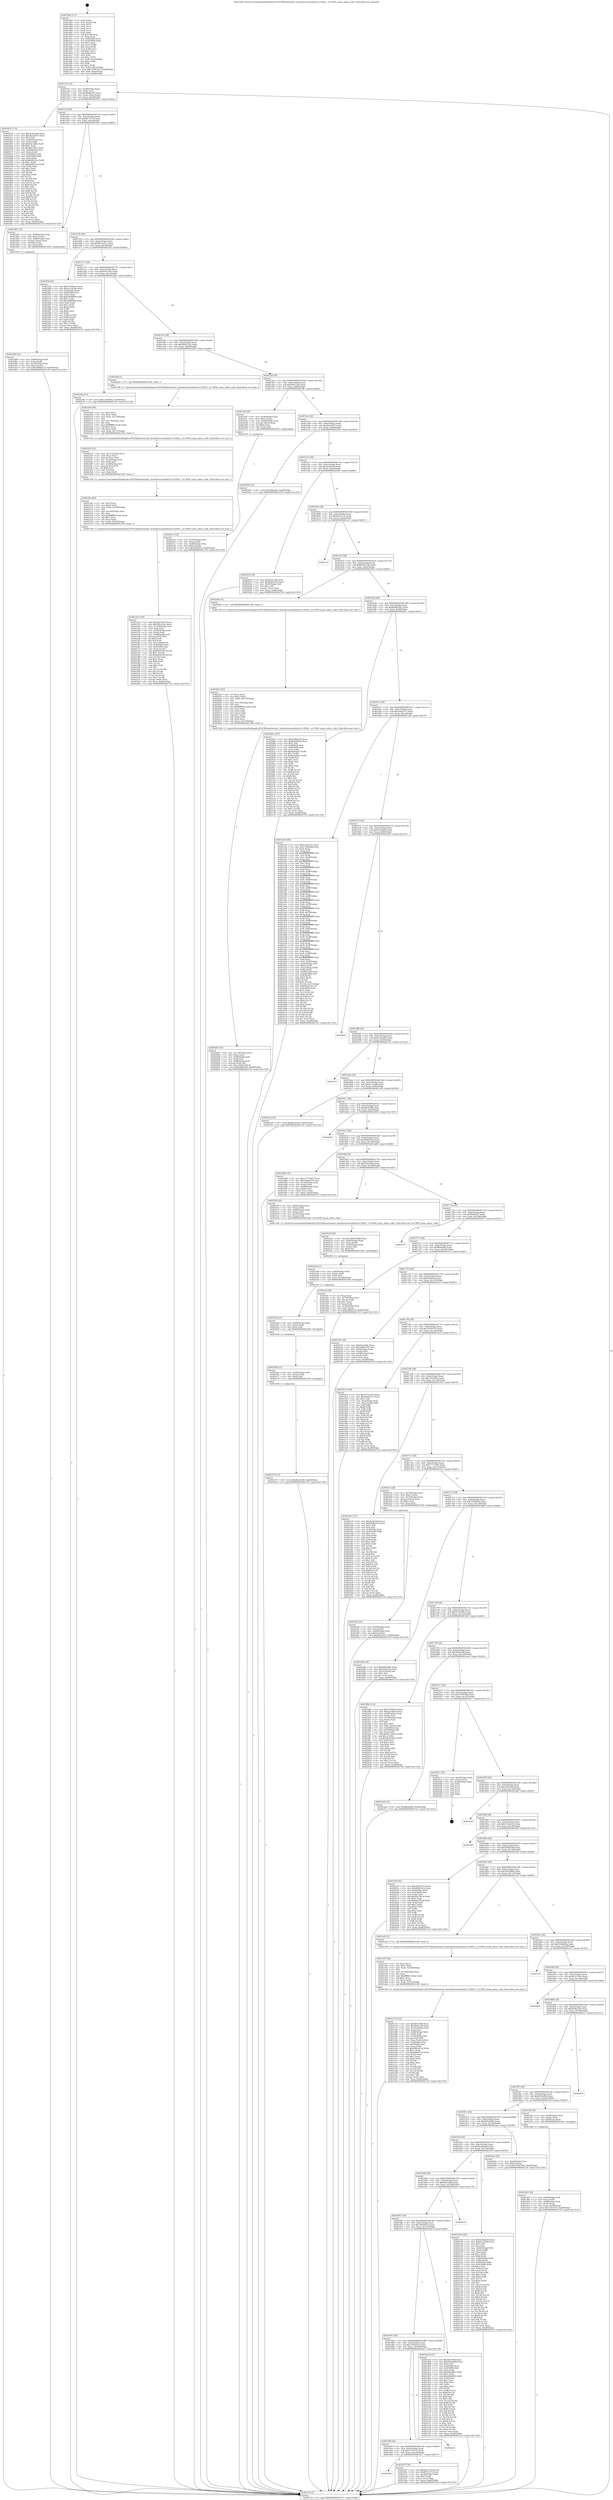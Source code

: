 digraph "0x4014b0" {
  label = "0x4014b0 (/mnt/c/Users/mathe/Desktop/tcc/POCII/binaries/extr_linuxdriversmediai2cov13858.c_ov13858_enum_mbus_code_Final-ollvm.out::main(0))"
  labelloc = "t"
  node[shape=record]

  Entry [label="",width=0.3,height=0.3,shape=circle,fillcolor=black,style=filled]
  "0x40151f" [label="{
     0x40151f [32]\l
     | [instrs]\l
     &nbsp;&nbsp;0x40151f \<+6\>: mov -0xa8(%rbp),%eax\l
     &nbsp;&nbsp;0x401525 \<+2\>: mov %eax,%ecx\l
     &nbsp;&nbsp;0x401527 \<+6\>: sub $0x8486e914,%ecx\l
     &nbsp;&nbsp;0x40152d \<+6\>: mov %eax,-0xbc(%rbp)\l
     &nbsp;&nbsp;0x401533 \<+6\>: mov %ecx,-0xc0(%rbp)\l
     &nbsp;&nbsp;0x401539 \<+6\>: je 0000000000402452 \<main+0xfa2\>\l
  }"]
  "0x402452" [label="{
     0x402452 [174]\l
     | [instrs]\l
     &nbsp;&nbsp;0x402452 \<+5\>: mov $0xdc262e00,%eax\l
     &nbsp;&nbsp;0x402457 \<+5\>: mov $0xa6acb037,%ecx\l
     &nbsp;&nbsp;0x40245c \<+2\>: mov $0x1,%dl\l
     &nbsp;&nbsp;0x40245e \<+4\>: mov -0x48(%rbp),%rsi\l
     &nbsp;&nbsp;0x402462 \<+2\>: mov (%rsi),%edi\l
     &nbsp;&nbsp;0x402464 \<+6\>: add $0x9fa128d1,%edi\l
     &nbsp;&nbsp;0x40246a \<+3\>: add $0x1,%edi\l
     &nbsp;&nbsp;0x40246d \<+6\>: sub $0x9fa128d1,%edi\l
     &nbsp;&nbsp;0x402473 \<+4\>: mov -0x48(%rbp),%rsi\l
     &nbsp;&nbsp;0x402477 \<+2\>: mov %edi,(%rsi)\l
     &nbsp;&nbsp;0x402479 \<+7\>: mov 0x405064,%edi\l
     &nbsp;&nbsp;0x402480 \<+8\>: mov 0x405068,%r8d\l
     &nbsp;&nbsp;0x402488 \<+3\>: mov %edi,%r9d\l
     &nbsp;&nbsp;0x40248b \<+7\>: add $0xb68623ce,%r9d\l
     &nbsp;&nbsp;0x402492 \<+4\>: sub $0x1,%r9d\l
     &nbsp;&nbsp;0x402496 \<+7\>: sub $0xb68623ce,%r9d\l
     &nbsp;&nbsp;0x40249d \<+4\>: imul %r9d,%edi\l
     &nbsp;&nbsp;0x4024a1 \<+3\>: and $0x1,%edi\l
     &nbsp;&nbsp;0x4024a4 \<+3\>: cmp $0x0,%edi\l
     &nbsp;&nbsp;0x4024a7 \<+4\>: sete %r10b\l
     &nbsp;&nbsp;0x4024ab \<+4\>: cmp $0xa,%r8d\l
     &nbsp;&nbsp;0x4024af \<+4\>: setl %r11b\l
     &nbsp;&nbsp;0x4024b3 \<+3\>: mov %r10b,%bl\l
     &nbsp;&nbsp;0x4024b6 \<+3\>: xor $0xff,%bl\l
     &nbsp;&nbsp;0x4024b9 \<+3\>: mov %r11b,%r14b\l
     &nbsp;&nbsp;0x4024bc \<+4\>: xor $0xff,%r14b\l
     &nbsp;&nbsp;0x4024c0 \<+3\>: xor $0x1,%dl\l
     &nbsp;&nbsp;0x4024c3 \<+3\>: mov %bl,%r15b\l
     &nbsp;&nbsp;0x4024c6 \<+4\>: and $0xff,%r15b\l
     &nbsp;&nbsp;0x4024ca \<+3\>: and %dl,%r10b\l
     &nbsp;&nbsp;0x4024cd \<+3\>: mov %r14b,%r12b\l
     &nbsp;&nbsp;0x4024d0 \<+4\>: and $0xff,%r12b\l
     &nbsp;&nbsp;0x4024d4 \<+3\>: and %dl,%r11b\l
     &nbsp;&nbsp;0x4024d7 \<+3\>: or %r10b,%r15b\l
     &nbsp;&nbsp;0x4024da \<+3\>: or %r11b,%r12b\l
     &nbsp;&nbsp;0x4024dd \<+3\>: xor %r12b,%r15b\l
     &nbsp;&nbsp;0x4024e0 \<+3\>: or %r14b,%bl\l
     &nbsp;&nbsp;0x4024e3 \<+3\>: xor $0xff,%bl\l
     &nbsp;&nbsp;0x4024e6 \<+3\>: or $0x1,%dl\l
     &nbsp;&nbsp;0x4024e9 \<+2\>: and %dl,%bl\l
     &nbsp;&nbsp;0x4024eb \<+3\>: or %bl,%r15b\l
     &nbsp;&nbsp;0x4024ee \<+4\>: test $0x1,%r15b\l
     &nbsp;&nbsp;0x4024f2 \<+3\>: cmovne %ecx,%eax\l
     &nbsp;&nbsp;0x4024f5 \<+6\>: mov %eax,-0xa8(%rbp)\l
     &nbsp;&nbsp;0x4024fb \<+5\>: jmp 00000000004027c8 \<main+0x1318\>\l
  }"]
  "0x40153f" [label="{
     0x40153f [28]\l
     | [instrs]\l
     &nbsp;&nbsp;0x40153f \<+5\>: jmp 0000000000401544 \<main+0x94\>\l
     &nbsp;&nbsp;0x401544 \<+6\>: mov -0xbc(%rbp),%eax\l
     &nbsp;&nbsp;0x40154a \<+5\>: sub $0x8871fc70,%eax\l
     &nbsp;&nbsp;0x40154f \<+6\>: mov %eax,-0xc4(%rbp)\l
     &nbsp;&nbsp;0x401555 \<+6\>: je 0000000000401d45 \<main+0x895\>\l
  }"]
  Exit [label="",width=0.3,height=0.3,shape=circle,fillcolor=black,style=filled,peripheries=2]
  "0x401d45" [label="{
     0x401d45 [35]\l
     | [instrs]\l
     &nbsp;&nbsp;0x401d45 \<+7\>: mov -0x88(%rbp),%rax\l
     &nbsp;&nbsp;0x401d4c \<+6\>: movl $0x1,(%rax)\l
     &nbsp;&nbsp;0x401d52 \<+7\>: mov -0x88(%rbp),%rax\l
     &nbsp;&nbsp;0x401d59 \<+3\>: movslq (%rax),%rax\l
     &nbsp;&nbsp;0x401d5c \<+4\>: shl $0x2,%rax\l
     &nbsp;&nbsp;0x401d60 \<+3\>: mov %rax,%rdi\l
     &nbsp;&nbsp;0x401d63 \<+5\>: call 0000000000401050 \<malloc@plt\>\l
     | [calls]\l
     &nbsp;&nbsp;0x401050 \{1\} (unknown)\l
  }"]
  "0x40155b" [label="{
     0x40155b [28]\l
     | [instrs]\l
     &nbsp;&nbsp;0x40155b \<+5\>: jmp 0000000000401560 \<main+0xb0\>\l
     &nbsp;&nbsp;0x401560 \<+6\>: mov -0xbc(%rbp),%eax\l
     &nbsp;&nbsp;0x401566 \<+5\>: sub $0x89c2c67c,%eax\l
     &nbsp;&nbsp;0x40156b \<+6\>: mov %eax,-0xc8(%rbp)\l
     &nbsp;&nbsp;0x401571 \<+6\>: je 0000000000401f5b \<main+0xaab\>\l
  }"]
  "0x402579" [label="{
     0x402579 [15]\l
     | [instrs]\l
     &nbsp;&nbsp;0x402579 \<+10\>: movl $0x6b4c64d5,-0xa8(%rbp)\l
     &nbsp;&nbsp;0x402583 \<+5\>: jmp 00000000004027c8 \<main+0x1318\>\l
  }"]
  "0x401f5b" [label="{
     0x401f5b [91]\l
     | [instrs]\l
     &nbsp;&nbsp;0x401f5b \<+5\>: mov $0x7a050cee,%eax\l
     &nbsp;&nbsp;0x401f60 \<+5\>: mov $0x2e7e439e,%ecx\l
     &nbsp;&nbsp;0x401f65 \<+7\>: mov 0x405064,%edx\l
     &nbsp;&nbsp;0x401f6c \<+7\>: mov 0x405068,%esi\l
     &nbsp;&nbsp;0x401f73 \<+2\>: mov %edx,%edi\l
     &nbsp;&nbsp;0x401f75 \<+6\>: add $0xb0b8f908,%edi\l
     &nbsp;&nbsp;0x401f7b \<+3\>: sub $0x1,%edi\l
     &nbsp;&nbsp;0x401f7e \<+6\>: sub $0xb0b8f908,%edi\l
     &nbsp;&nbsp;0x401f84 \<+3\>: imul %edi,%edx\l
     &nbsp;&nbsp;0x401f87 \<+3\>: and $0x1,%edx\l
     &nbsp;&nbsp;0x401f8a \<+3\>: cmp $0x0,%edx\l
     &nbsp;&nbsp;0x401f8d \<+4\>: sete %r8b\l
     &nbsp;&nbsp;0x401f91 \<+3\>: cmp $0xa,%esi\l
     &nbsp;&nbsp;0x401f94 \<+4\>: setl %r9b\l
     &nbsp;&nbsp;0x401f98 \<+3\>: mov %r8b,%r10b\l
     &nbsp;&nbsp;0x401f9b \<+3\>: and %r9b,%r10b\l
     &nbsp;&nbsp;0x401f9e \<+3\>: xor %r9b,%r8b\l
     &nbsp;&nbsp;0x401fa1 \<+3\>: or %r8b,%r10b\l
     &nbsp;&nbsp;0x401fa4 \<+4\>: test $0x1,%r10b\l
     &nbsp;&nbsp;0x401fa8 \<+3\>: cmovne %ecx,%eax\l
     &nbsp;&nbsp;0x401fab \<+6\>: mov %eax,-0xa8(%rbp)\l
     &nbsp;&nbsp;0x401fb1 \<+5\>: jmp 00000000004027c8 \<main+0x1318\>\l
  }"]
  "0x401577" [label="{
     0x401577 [28]\l
     | [instrs]\l
     &nbsp;&nbsp;0x401577 \<+5\>: jmp 000000000040157c \<main+0xcc\>\l
     &nbsp;&nbsp;0x40157c \<+6\>: mov -0xbc(%rbp),%eax\l
     &nbsp;&nbsp;0x401582 \<+5\>: sub $0x939c1c0e,%eax\l
     &nbsp;&nbsp;0x401587 \<+6\>: mov %eax,-0xcc(%rbp)\l
     &nbsp;&nbsp;0x40158d \<+6\>: je 00000000004023ba \<main+0xf0a\>\l
  }"]
  "0x40256a" [label="{
     0x40256a [15]\l
     | [instrs]\l
     &nbsp;&nbsp;0x40256a \<+4\>: mov -0x50(%rbp),%rdx\l
     &nbsp;&nbsp;0x40256e \<+3\>: mov (%rdx),%rdx\l
     &nbsp;&nbsp;0x402571 \<+3\>: mov %rdx,%rdi\l
     &nbsp;&nbsp;0x402574 \<+5\>: call 0000000000401030 \<free@plt\>\l
     | [calls]\l
     &nbsp;&nbsp;0x401030 \{1\} (unknown)\l
  }"]
  "0x4023ba" [label="{
     0x4023ba [15]\l
     | [instrs]\l
     &nbsp;&nbsp;0x4023ba \<+10\>: movl $0x116360a2,-0xa8(%rbp)\l
     &nbsp;&nbsp;0x4023c4 \<+5\>: jmp 00000000004027c8 \<main+0x1318\>\l
  }"]
  "0x401593" [label="{
     0x401593 [28]\l
     | [instrs]\l
     &nbsp;&nbsp;0x401593 \<+5\>: jmp 0000000000401598 \<main+0xe8\>\l
     &nbsp;&nbsp;0x401598 \<+6\>: mov -0xbc(%rbp),%eax\l
     &nbsp;&nbsp;0x40159e \<+5\>: sub $0x994b7a1b,%eax\l
     &nbsp;&nbsp;0x4015a3 \<+6\>: mov %eax,-0xd0(%rbp)\l
     &nbsp;&nbsp;0x4015a9 \<+6\>: je 00000000004022b4 \<main+0xe04\>\l
  }"]
  "0x40255b" [label="{
     0x40255b [15]\l
     | [instrs]\l
     &nbsp;&nbsp;0x40255b \<+4\>: mov -0x68(%rbp),%rdx\l
     &nbsp;&nbsp;0x40255f \<+3\>: mov (%rdx),%rdx\l
     &nbsp;&nbsp;0x402562 \<+3\>: mov %rdx,%rdi\l
     &nbsp;&nbsp;0x402565 \<+5\>: call 0000000000401030 \<free@plt\>\l
     | [calls]\l
     &nbsp;&nbsp;0x401030 \{1\} (unknown)\l
  }"]
  "0x4022b4" [label="{
     0x4022b4 [5]\l
     | [instrs]\l
     &nbsp;&nbsp;0x4022b4 \<+5\>: call 0000000000401160 \<next_i\>\l
     | [calls]\l
     &nbsp;&nbsp;0x401160 \{1\} (/mnt/c/Users/mathe/Desktop/tcc/POCII/binaries/extr_linuxdriversmediai2cov13858.c_ov13858_enum_mbus_code_Final-ollvm.out::next_i)\l
  }"]
  "0x4015af" [label="{
     0x4015af [28]\l
     | [instrs]\l
     &nbsp;&nbsp;0x4015af \<+5\>: jmp 00000000004015b4 \<main+0x104\>\l
     &nbsp;&nbsp;0x4015b4 \<+6\>: mov -0xbc(%rbp),%eax\l
     &nbsp;&nbsp;0x4015ba \<+5\>: sub $0x9fe213a6,%eax\l
     &nbsp;&nbsp;0x4015bf \<+6\>: mov %eax,-0xd4(%rbp)\l
     &nbsp;&nbsp;0x4015c5 \<+6\>: je 00000000004021f8 \<main+0xd48\>\l
  }"]
  "0x402546" [label="{
     0x402546 [21]\l
     | [instrs]\l
     &nbsp;&nbsp;0x402546 \<+4\>: mov -0x80(%rbp),%rdx\l
     &nbsp;&nbsp;0x40254a \<+3\>: mov (%rdx),%rdx\l
     &nbsp;&nbsp;0x40254d \<+3\>: mov %rdx,%rdi\l
     &nbsp;&nbsp;0x402550 \<+6\>: mov %eax,-0x188(%rbp)\l
     &nbsp;&nbsp;0x402556 \<+5\>: call 0000000000401030 \<free@plt\>\l
     | [calls]\l
     &nbsp;&nbsp;0x401030 \{1\} (unknown)\l
  }"]
  "0x4021f8" [label="{
     0x4021f8 [29]\l
     | [instrs]\l
     &nbsp;&nbsp;0x4021f8 \<+4\>: mov -0x58(%rbp),%rax\l
     &nbsp;&nbsp;0x4021fc \<+6\>: movl $0x1,(%rax)\l
     &nbsp;&nbsp;0x402202 \<+4\>: mov -0x58(%rbp),%rax\l
     &nbsp;&nbsp;0x402206 \<+3\>: movslq (%rax),%rax\l
     &nbsp;&nbsp;0x402209 \<+4\>: shl $0x4,%rax\l
     &nbsp;&nbsp;0x40220d \<+3\>: mov %rax,%rdi\l
     &nbsp;&nbsp;0x402210 \<+5\>: call 0000000000401050 \<malloc@plt\>\l
     | [calls]\l
     &nbsp;&nbsp;0x401050 \{1\} (unknown)\l
  }"]
  "0x4015cb" [label="{
     0x4015cb [28]\l
     | [instrs]\l
     &nbsp;&nbsp;0x4015cb \<+5\>: jmp 00000000004015d0 \<main+0x120\>\l
     &nbsp;&nbsp;0x4015d0 \<+6\>: mov -0xbc(%rbp),%eax\l
     &nbsp;&nbsp;0x4015d6 \<+5\>: sub $0xa6acb037,%eax\l
     &nbsp;&nbsp;0x4015db \<+6\>: mov %eax,-0xd8(%rbp)\l
     &nbsp;&nbsp;0x4015e1 \<+6\>: je 0000000000402500 \<main+0x1050\>\l
  }"]
  "0x402529" [label="{
     0x402529 [29]\l
     | [instrs]\l
     &nbsp;&nbsp;0x402529 \<+10\>: movabs $0x4030b6,%rdi\l
     &nbsp;&nbsp;0x402533 \<+4\>: mov -0x40(%rbp),%rdx\l
     &nbsp;&nbsp;0x402537 \<+2\>: mov %eax,(%rdx)\l
     &nbsp;&nbsp;0x402539 \<+4\>: mov -0x40(%rbp),%rdx\l
     &nbsp;&nbsp;0x40253d \<+2\>: mov (%rdx),%esi\l
     &nbsp;&nbsp;0x40253f \<+2\>: mov $0x0,%al\l
     &nbsp;&nbsp;0x402541 \<+5\>: call 0000000000401040 \<printf@plt\>\l
     | [calls]\l
     &nbsp;&nbsp;0x401040 \{1\} (unknown)\l
  }"]
  "0x402500" [label="{
     0x402500 [15]\l
     | [instrs]\l
     &nbsp;&nbsp;0x402500 \<+10\>: movl $0xd94ed3a,-0xa8(%rbp)\l
     &nbsp;&nbsp;0x40250a \<+5\>: jmp 00000000004027c8 \<main+0x1318\>\l
  }"]
  "0x4015e7" [label="{
     0x4015e7 [28]\l
     | [instrs]\l
     &nbsp;&nbsp;0x4015e7 \<+5\>: jmp 00000000004015ec \<main+0x13c\>\l
     &nbsp;&nbsp;0x4015ec \<+6\>: mov -0xbc(%rbp),%eax\l
     &nbsp;&nbsp;0x4015f2 \<+5\>: sub $0xae23bc2f,%eax\l
     &nbsp;&nbsp;0x4015f7 \<+6\>: mov %eax,-0xdc(%rbp)\l
     &nbsp;&nbsp;0x4015fd \<+6\>: je 0000000000402030 \<main+0xb80\>\l
  }"]
  "0x40233a" [label="{
     0x40233a [128]\l
     | [instrs]\l
     &nbsp;&nbsp;0x40233a \<+5\>: mov $0xc6a30a24,%ecx\l
     &nbsp;&nbsp;0x40233f \<+5\>: mov $0x939c1c0e,%edx\l
     &nbsp;&nbsp;0x402344 \<+6\>: mov -0x184(%rbp),%esi\l
     &nbsp;&nbsp;0x40234a \<+3\>: imul %eax,%esi\l
     &nbsp;&nbsp;0x40234d \<+4\>: mov -0x50(%rbp),%rdi\l
     &nbsp;&nbsp;0x402351 \<+3\>: mov (%rdi),%rdi\l
     &nbsp;&nbsp;0x402354 \<+4\>: mov -0x48(%rbp),%r8\l
     &nbsp;&nbsp;0x402358 \<+3\>: movslq (%r8),%r8\l
     &nbsp;&nbsp;0x40235b \<+4\>: shl $0x4,%r8\l
     &nbsp;&nbsp;0x40235f \<+3\>: add %r8,%rdi\l
     &nbsp;&nbsp;0x402362 \<+3\>: mov %esi,0x8(%rdi)\l
     &nbsp;&nbsp;0x402365 \<+7\>: mov 0x405064,%eax\l
     &nbsp;&nbsp;0x40236c \<+7\>: mov 0x405068,%esi\l
     &nbsp;&nbsp;0x402373 \<+3\>: mov %eax,%r10d\l
     &nbsp;&nbsp;0x402376 \<+7\>: add $0xef6501f0,%r10d\l
     &nbsp;&nbsp;0x40237d \<+4\>: sub $0x1,%r10d\l
     &nbsp;&nbsp;0x402381 \<+7\>: sub $0xef6501f0,%r10d\l
     &nbsp;&nbsp;0x402388 \<+4\>: imul %r10d,%eax\l
     &nbsp;&nbsp;0x40238c \<+3\>: and $0x1,%eax\l
     &nbsp;&nbsp;0x40238f \<+3\>: cmp $0x0,%eax\l
     &nbsp;&nbsp;0x402392 \<+4\>: sete %r11b\l
     &nbsp;&nbsp;0x402396 \<+3\>: cmp $0xa,%esi\l
     &nbsp;&nbsp;0x402399 \<+3\>: setl %bl\l
     &nbsp;&nbsp;0x40239c \<+3\>: mov %r11b,%r14b\l
     &nbsp;&nbsp;0x40239f \<+3\>: and %bl,%r14b\l
     &nbsp;&nbsp;0x4023a2 \<+3\>: xor %bl,%r11b\l
     &nbsp;&nbsp;0x4023a5 \<+3\>: or %r11b,%r14b\l
     &nbsp;&nbsp;0x4023a8 \<+4\>: test $0x1,%r14b\l
     &nbsp;&nbsp;0x4023ac \<+3\>: cmovne %edx,%ecx\l
     &nbsp;&nbsp;0x4023af \<+6\>: mov %ecx,-0xa8(%rbp)\l
     &nbsp;&nbsp;0x4023b5 \<+5\>: jmp 00000000004027c8 \<main+0x1318\>\l
  }"]
  "0x402030" [label="{
     0x402030 [30]\l
     | [instrs]\l
     &nbsp;&nbsp;0x402030 \<+5\>: mov $0x9fe213a6,%eax\l
     &nbsp;&nbsp;0x402035 \<+5\>: mov $0xb9404140,%ecx\l
     &nbsp;&nbsp;0x40203a \<+3\>: mov -0x29(%rbp),%dl\l
     &nbsp;&nbsp;0x40203d \<+3\>: test $0x1,%dl\l
     &nbsp;&nbsp;0x402040 \<+3\>: cmovne %ecx,%eax\l
     &nbsp;&nbsp;0x402043 \<+6\>: mov %eax,-0xa8(%rbp)\l
     &nbsp;&nbsp;0x402049 \<+5\>: jmp 00000000004027c8 \<main+0x1318\>\l
  }"]
  "0x401603" [label="{
     0x401603 [28]\l
     | [instrs]\l
     &nbsp;&nbsp;0x401603 \<+5\>: jmp 0000000000401608 \<main+0x158\>\l
     &nbsp;&nbsp;0x401608 \<+6\>: mov -0xbc(%rbp),%eax\l
     &nbsp;&nbsp;0x40160e \<+5\>: sub $0xb4c6113c,%eax\l
     &nbsp;&nbsp;0x401613 \<+6\>: mov %eax,-0xe0(%rbp)\l
     &nbsp;&nbsp;0x401619 \<+6\>: je 0000000000401ce1 \<main+0x831\>\l
  }"]
  "0x40230e" [label="{
     0x40230e [44]\l
     | [instrs]\l
     &nbsp;&nbsp;0x40230e \<+2\>: xor %ecx,%ecx\l
     &nbsp;&nbsp;0x402310 \<+5\>: mov $0x2,%edx\l
     &nbsp;&nbsp;0x402315 \<+6\>: mov %edx,-0x180(%rbp)\l
     &nbsp;&nbsp;0x40231b \<+1\>: cltd\l
     &nbsp;&nbsp;0x40231c \<+6\>: mov -0x180(%rbp),%esi\l
     &nbsp;&nbsp;0x402322 \<+2\>: idiv %esi\l
     &nbsp;&nbsp;0x402324 \<+6\>: imul $0xfffffffe,%edx,%edx\l
     &nbsp;&nbsp;0x40232a \<+3\>: sub $0x1,%ecx\l
     &nbsp;&nbsp;0x40232d \<+2\>: sub %ecx,%edx\l
     &nbsp;&nbsp;0x40232f \<+6\>: mov %edx,-0x184(%rbp)\l
     &nbsp;&nbsp;0x402335 \<+5\>: call 0000000000401160 \<next_i\>\l
     | [calls]\l
     &nbsp;&nbsp;0x401160 \{1\} (/mnt/c/Users/mathe/Desktop/tcc/POCII/binaries/extr_linuxdriversmediai2cov13858.c_ov13858_enum_mbus_code_Final-ollvm.out::next_i)\l
  }"]
  "0x401ce1" [label="{
     0x401ce1\l
  }", style=dashed]
  "0x40161f" [label="{
     0x40161f [28]\l
     | [instrs]\l
     &nbsp;&nbsp;0x40161f \<+5\>: jmp 0000000000401624 \<main+0x174\>\l
     &nbsp;&nbsp;0x401624 \<+6\>: mov -0xbc(%rbp),%eax\l
     &nbsp;&nbsp;0x40162a \<+5\>: sub $0xb9404140,%eax\l
     &nbsp;&nbsp;0x40162f \<+6\>: mov %eax,-0xe4(%rbp)\l
     &nbsp;&nbsp;0x401635 \<+6\>: je 000000000040204e \<main+0xb9e\>\l
  }"]
  "0x4022e5" [label="{
     0x4022e5 [41]\l
     | [instrs]\l
     &nbsp;&nbsp;0x4022e5 \<+6\>: mov -0x17c(%rbp),%ecx\l
     &nbsp;&nbsp;0x4022eb \<+3\>: imul %eax,%ecx\l
     &nbsp;&nbsp;0x4022ee \<+3\>: movslq %ecx,%rdi\l
     &nbsp;&nbsp;0x4022f1 \<+4\>: mov -0x50(%rbp),%r8\l
     &nbsp;&nbsp;0x4022f5 \<+3\>: mov (%r8),%r8\l
     &nbsp;&nbsp;0x4022f8 \<+4\>: mov -0x48(%rbp),%r9\l
     &nbsp;&nbsp;0x4022fc \<+3\>: movslq (%r9),%r9\l
     &nbsp;&nbsp;0x4022ff \<+4\>: shl $0x4,%r9\l
     &nbsp;&nbsp;0x402303 \<+3\>: add %r9,%r8\l
     &nbsp;&nbsp;0x402306 \<+3\>: mov %rdi,(%r8)\l
     &nbsp;&nbsp;0x402309 \<+5\>: call 0000000000401160 \<next_i\>\l
     | [calls]\l
     &nbsp;&nbsp;0x401160 \{1\} (/mnt/c/Users/mathe/Desktop/tcc/POCII/binaries/extr_linuxdriversmediai2cov13858.c_ov13858_enum_mbus_code_Final-ollvm.out::next_i)\l
  }"]
  "0x40204e" [label="{
     0x40204e [5]\l
     | [instrs]\l
     &nbsp;&nbsp;0x40204e \<+5\>: call 0000000000401160 \<next_i\>\l
     | [calls]\l
     &nbsp;&nbsp;0x401160 \{1\} (/mnt/c/Users/mathe/Desktop/tcc/POCII/binaries/extr_linuxdriversmediai2cov13858.c_ov13858_enum_mbus_code_Final-ollvm.out::next_i)\l
  }"]
  "0x40163b" [label="{
     0x40163b [28]\l
     | [instrs]\l
     &nbsp;&nbsp;0x40163b \<+5\>: jmp 0000000000401640 \<main+0x190\>\l
     &nbsp;&nbsp;0x401640 \<+6\>: mov -0xbc(%rbp),%eax\l
     &nbsp;&nbsp;0x401646 \<+5\>: sub $0xb9d83282,%eax\l
     &nbsp;&nbsp;0x40164b \<+6\>: mov %eax,-0xe8(%rbp)\l
     &nbsp;&nbsp;0x401651 \<+6\>: je 00000000004020b1 \<main+0xc01\>\l
  }"]
  "0x4022b9" [label="{
     0x4022b9 [44]\l
     | [instrs]\l
     &nbsp;&nbsp;0x4022b9 \<+2\>: xor %ecx,%ecx\l
     &nbsp;&nbsp;0x4022bb \<+5\>: mov $0x2,%edx\l
     &nbsp;&nbsp;0x4022c0 \<+6\>: mov %edx,-0x178(%rbp)\l
     &nbsp;&nbsp;0x4022c6 \<+1\>: cltd\l
     &nbsp;&nbsp;0x4022c7 \<+6\>: mov -0x178(%rbp),%esi\l
     &nbsp;&nbsp;0x4022cd \<+2\>: idiv %esi\l
     &nbsp;&nbsp;0x4022cf \<+6\>: imul $0xfffffffe,%edx,%edx\l
     &nbsp;&nbsp;0x4022d5 \<+3\>: sub $0x1,%ecx\l
     &nbsp;&nbsp;0x4022d8 \<+2\>: sub %ecx,%edx\l
     &nbsp;&nbsp;0x4022da \<+6\>: mov %edx,-0x17c(%rbp)\l
     &nbsp;&nbsp;0x4022e0 \<+5\>: call 0000000000401160 \<next_i\>\l
     | [calls]\l
     &nbsp;&nbsp;0x401160 \{1\} (/mnt/c/Users/mathe/Desktop/tcc/POCII/binaries/extr_linuxdriversmediai2cov13858.c_ov13858_enum_mbus_code_Final-ollvm.out::next_i)\l
  }"]
  "0x4020b1" [label="{
     0x4020b1 [147]\l
     | [instrs]\l
     &nbsp;&nbsp;0x4020b1 \<+5\>: mov $0x628baa36,%eax\l
     &nbsp;&nbsp;0x4020b6 \<+5\>: mov $0x6ea64ea9,%ecx\l
     &nbsp;&nbsp;0x4020bb \<+2\>: mov $0x1,%dl\l
     &nbsp;&nbsp;0x4020bd \<+7\>: mov 0x405064,%esi\l
     &nbsp;&nbsp;0x4020c4 \<+7\>: mov 0x405068,%edi\l
     &nbsp;&nbsp;0x4020cb \<+3\>: mov %esi,%r8d\l
     &nbsp;&nbsp;0x4020ce \<+7\>: add $0xbe0ebf23,%r8d\l
     &nbsp;&nbsp;0x4020d5 \<+4\>: sub $0x1,%r8d\l
     &nbsp;&nbsp;0x4020d9 \<+7\>: sub $0xbe0ebf23,%r8d\l
     &nbsp;&nbsp;0x4020e0 \<+4\>: imul %r8d,%esi\l
     &nbsp;&nbsp;0x4020e4 \<+3\>: and $0x1,%esi\l
     &nbsp;&nbsp;0x4020e7 \<+3\>: cmp $0x0,%esi\l
     &nbsp;&nbsp;0x4020ea \<+4\>: sete %r9b\l
     &nbsp;&nbsp;0x4020ee \<+3\>: cmp $0xa,%edi\l
     &nbsp;&nbsp;0x4020f1 \<+4\>: setl %r10b\l
     &nbsp;&nbsp;0x4020f5 \<+3\>: mov %r9b,%r11b\l
     &nbsp;&nbsp;0x4020f8 \<+4\>: xor $0xff,%r11b\l
     &nbsp;&nbsp;0x4020fc \<+3\>: mov %r10b,%bl\l
     &nbsp;&nbsp;0x4020ff \<+3\>: xor $0xff,%bl\l
     &nbsp;&nbsp;0x402102 \<+3\>: xor $0x1,%dl\l
     &nbsp;&nbsp;0x402105 \<+3\>: mov %r11b,%r14b\l
     &nbsp;&nbsp;0x402108 \<+4\>: and $0xff,%r14b\l
     &nbsp;&nbsp;0x40210c \<+3\>: and %dl,%r9b\l
     &nbsp;&nbsp;0x40210f \<+3\>: mov %bl,%r15b\l
     &nbsp;&nbsp;0x402112 \<+4\>: and $0xff,%r15b\l
     &nbsp;&nbsp;0x402116 \<+3\>: and %dl,%r10b\l
     &nbsp;&nbsp;0x402119 \<+3\>: or %r9b,%r14b\l
     &nbsp;&nbsp;0x40211c \<+3\>: or %r10b,%r15b\l
     &nbsp;&nbsp;0x40211f \<+3\>: xor %r15b,%r14b\l
     &nbsp;&nbsp;0x402122 \<+3\>: or %bl,%r11b\l
     &nbsp;&nbsp;0x402125 \<+4\>: xor $0xff,%r11b\l
     &nbsp;&nbsp;0x402129 \<+3\>: or $0x1,%dl\l
     &nbsp;&nbsp;0x40212c \<+3\>: and %dl,%r11b\l
     &nbsp;&nbsp;0x40212f \<+3\>: or %r11b,%r14b\l
     &nbsp;&nbsp;0x402132 \<+4\>: test $0x1,%r14b\l
     &nbsp;&nbsp;0x402136 \<+3\>: cmovne %ecx,%eax\l
     &nbsp;&nbsp;0x402139 \<+6\>: mov %eax,-0xa8(%rbp)\l
     &nbsp;&nbsp;0x40213f \<+5\>: jmp 00000000004027c8 \<main+0x1318\>\l
  }"]
  "0x401657" [label="{
     0x401657 [28]\l
     | [instrs]\l
     &nbsp;&nbsp;0x401657 \<+5\>: jmp 000000000040165c \<main+0x1ac\>\l
     &nbsp;&nbsp;0x40165c \<+6\>: mov -0xbc(%rbp),%eax\l
     &nbsp;&nbsp;0x401662 \<+5\>: sub $0xc0ab3273,%eax\l
     &nbsp;&nbsp;0x401667 \<+6\>: mov %eax,-0xec(%rbp)\l
     &nbsp;&nbsp;0x40166d \<+6\>: je 0000000000401a2f \<main+0x57f\>\l
  }"]
  "0x402215" [label="{
     0x402215 [32]\l
     | [instrs]\l
     &nbsp;&nbsp;0x402215 \<+4\>: mov -0x50(%rbp),%rdi\l
     &nbsp;&nbsp;0x402219 \<+3\>: mov %rax,(%rdi)\l
     &nbsp;&nbsp;0x40221c \<+4\>: mov -0x48(%rbp),%rax\l
     &nbsp;&nbsp;0x402220 \<+6\>: movl $0x0,(%rax)\l
     &nbsp;&nbsp;0x402226 \<+10\>: movl $0xd94ed3a,-0xa8(%rbp)\l
     &nbsp;&nbsp;0x402230 \<+5\>: jmp 00000000004027c8 \<main+0x1318\>\l
  }"]
  "0x401a2f" [label="{
     0x401a2f [348]\l
     | [instrs]\l
     &nbsp;&nbsp;0x401a2f \<+5\>: mov $0x472cb120,%eax\l
     &nbsp;&nbsp;0x401a34 \<+5\>: mov $0x178569ad,%ecx\l
     &nbsp;&nbsp;0x401a39 \<+2\>: xor %edx,%edx\l
     &nbsp;&nbsp;0x401a3b \<+3\>: mov %rsp,%rsi\l
     &nbsp;&nbsp;0x401a3e \<+4\>: add $0xfffffffffffffff0,%rsi\l
     &nbsp;&nbsp;0x401a42 \<+3\>: mov %rsi,%rsp\l
     &nbsp;&nbsp;0x401a45 \<+7\>: mov %rsi,-0xa0(%rbp)\l
     &nbsp;&nbsp;0x401a4c \<+3\>: mov %rsp,%rsi\l
     &nbsp;&nbsp;0x401a4f \<+4\>: add $0xfffffffffffffff0,%rsi\l
     &nbsp;&nbsp;0x401a53 \<+3\>: mov %rsi,%rsp\l
     &nbsp;&nbsp;0x401a56 \<+3\>: mov %rsp,%rdi\l
     &nbsp;&nbsp;0x401a59 \<+4\>: add $0xfffffffffffffff0,%rdi\l
     &nbsp;&nbsp;0x401a5d \<+3\>: mov %rdi,%rsp\l
     &nbsp;&nbsp;0x401a60 \<+7\>: mov %rdi,-0x98(%rbp)\l
     &nbsp;&nbsp;0x401a67 \<+3\>: mov %rsp,%rdi\l
     &nbsp;&nbsp;0x401a6a \<+4\>: add $0xfffffffffffffff0,%rdi\l
     &nbsp;&nbsp;0x401a6e \<+3\>: mov %rdi,%rsp\l
     &nbsp;&nbsp;0x401a71 \<+7\>: mov %rdi,-0x90(%rbp)\l
     &nbsp;&nbsp;0x401a78 \<+3\>: mov %rsp,%rdi\l
     &nbsp;&nbsp;0x401a7b \<+4\>: add $0xfffffffffffffff0,%rdi\l
     &nbsp;&nbsp;0x401a7f \<+3\>: mov %rdi,%rsp\l
     &nbsp;&nbsp;0x401a82 \<+7\>: mov %rdi,-0x88(%rbp)\l
     &nbsp;&nbsp;0x401a89 \<+3\>: mov %rsp,%rdi\l
     &nbsp;&nbsp;0x401a8c \<+4\>: add $0xfffffffffffffff0,%rdi\l
     &nbsp;&nbsp;0x401a90 \<+3\>: mov %rdi,%rsp\l
     &nbsp;&nbsp;0x401a93 \<+4\>: mov %rdi,-0x80(%rbp)\l
     &nbsp;&nbsp;0x401a97 \<+3\>: mov %rsp,%rdi\l
     &nbsp;&nbsp;0x401a9a \<+4\>: add $0xfffffffffffffff0,%rdi\l
     &nbsp;&nbsp;0x401a9e \<+3\>: mov %rdi,%rsp\l
     &nbsp;&nbsp;0x401aa1 \<+4\>: mov %rdi,-0x78(%rbp)\l
     &nbsp;&nbsp;0x401aa5 \<+3\>: mov %rsp,%rdi\l
     &nbsp;&nbsp;0x401aa8 \<+4\>: add $0xfffffffffffffff0,%rdi\l
     &nbsp;&nbsp;0x401aac \<+3\>: mov %rdi,%rsp\l
     &nbsp;&nbsp;0x401aaf \<+4\>: mov %rdi,-0x70(%rbp)\l
     &nbsp;&nbsp;0x401ab3 \<+3\>: mov %rsp,%rdi\l
     &nbsp;&nbsp;0x401ab6 \<+4\>: add $0xfffffffffffffff0,%rdi\l
     &nbsp;&nbsp;0x401aba \<+3\>: mov %rdi,%rsp\l
     &nbsp;&nbsp;0x401abd \<+4\>: mov %rdi,-0x68(%rbp)\l
     &nbsp;&nbsp;0x401ac1 \<+3\>: mov %rsp,%rdi\l
     &nbsp;&nbsp;0x401ac4 \<+4\>: add $0xfffffffffffffff0,%rdi\l
     &nbsp;&nbsp;0x401ac8 \<+3\>: mov %rdi,%rsp\l
     &nbsp;&nbsp;0x401acb \<+4\>: mov %rdi,-0x60(%rbp)\l
     &nbsp;&nbsp;0x401acf \<+3\>: mov %rsp,%rdi\l
     &nbsp;&nbsp;0x401ad2 \<+4\>: add $0xfffffffffffffff0,%rdi\l
     &nbsp;&nbsp;0x401ad6 \<+3\>: mov %rdi,%rsp\l
     &nbsp;&nbsp;0x401ad9 \<+4\>: mov %rdi,-0x58(%rbp)\l
     &nbsp;&nbsp;0x401add \<+3\>: mov %rsp,%rdi\l
     &nbsp;&nbsp;0x401ae0 \<+4\>: add $0xfffffffffffffff0,%rdi\l
     &nbsp;&nbsp;0x401ae4 \<+3\>: mov %rdi,%rsp\l
     &nbsp;&nbsp;0x401ae7 \<+4\>: mov %rdi,-0x50(%rbp)\l
     &nbsp;&nbsp;0x401aeb \<+3\>: mov %rsp,%rdi\l
     &nbsp;&nbsp;0x401aee \<+4\>: add $0xfffffffffffffff0,%rdi\l
     &nbsp;&nbsp;0x401af2 \<+3\>: mov %rdi,%rsp\l
     &nbsp;&nbsp;0x401af5 \<+4\>: mov %rdi,-0x48(%rbp)\l
     &nbsp;&nbsp;0x401af9 \<+3\>: mov %rsp,%rdi\l
     &nbsp;&nbsp;0x401afc \<+4\>: add $0xfffffffffffffff0,%rdi\l
     &nbsp;&nbsp;0x401b00 \<+3\>: mov %rdi,%rsp\l
     &nbsp;&nbsp;0x401b03 \<+4\>: mov %rdi,-0x40(%rbp)\l
     &nbsp;&nbsp;0x401b07 \<+7\>: mov -0xa0(%rbp),%rdi\l
     &nbsp;&nbsp;0x401b0e \<+6\>: movl $0x0,(%rdi)\l
     &nbsp;&nbsp;0x401b14 \<+7\>: mov -0xac(%rbp),%r8d\l
     &nbsp;&nbsp;0x401b1b \<+3\>: mov %r8d,(%rsi)\l
     &nbsp;&nbsp;0x401b1e \<+7\>: mov -0x98(%rbp),%rdi\l
     &nbsp;&nbsp;0x401b25 \<+7\>: mov -0xb8(%rbp),%r9\l
     &nbsp;&nbsp;0x401b2c \<+3\>: mov %r9,(%rdi)\l
     &nbsp;&nbsp;0x401b2f \<+3\>: cmpl $0x2,(%rsi)\l
     &nbsp;&nbsp;0x401b32 \<+4\>: setne %r10b\l
     &nbsp;&nbsp;0x401b36 \<+4\>: and $0x1,%r10b\l
     &nbsp;&nbsp;0x401b3a \<+4\>: mov %r10b,-0x31(%rbp)\l
     &nbsp;&nbsp;0x401b3e \<+8\>: mov 0x405064,%r11d\l
     &nbsp;&nbsp;0x401b46 \<+7\>: mov 0x405068,%ebx\l
     &nbsp;&nbsp;0x401b4d \<+3\>: sub $0x1,%edx\l
     &nbsp;&nbsp;0x401b50 \<+3\>: mov %r11d,%r14d\l
     &nbsp;&nbsp;0x401b53 \<+3\>: add %edx,%r14d\l
     &nbsp;&nbsp;0x401b56 \<+4\>: imul %r14d,%r11d\l
     &nbsp;&nbsp;0x401b5a \<+4\>: and $0x1,%r11d\l
     &nbsp;&nbsp;0x401b5e \<+4\>: cmp $0x0,%r11d\l
     &nbsp;&nbsp;0x401b62 \<+4\>: sete %r10b\l
     &nbsp;&nbsp;0x401b66 \<+3\>: cmp $0xa,%ebx\l
     &nbsp;&nbsp;0x401b69 \<+4\>: setl %r15b\l
     &nbsp;&nbsp;0x401b6d \<+3\>: mov %r10b,%r12b\l
     &nbsp;&nbsp;0x401b70 \<+3\>: and %r15b,%r12b\l
     &nbsp;&nbsp;0x401b73 \<+3\>: xor %r15b,%r10b\l
     &nbsp;&nbsp;0x401b76 \<+3\>: or %r10b,%r12b\l
     &nbsp;&nbsp;0x401b79 \<+4\>: test $0x1,%r12b\l
     &nbsp;&nbsp;0x401b7d \<+3\>: cmovne %ecx,%eax\l
     &nbsp;&nbsp;0x401b80 \<+6\>: mov %eax,-0xa8(%rbp)\l
     &nbsp;&nbsp;0x401b86 \<+5\>: jmp 00000000004027c8 \<main+0x1318\>\l
  }"]
  "0x401673" [label="{
     0x401673 [28]\l
     | [instrs]\l
     &nbsp;&nbsp;0x401673 \<+5\>: jmp 0000000000401678 \<main+0x1c8\>\l
     &nbsp;&nbsp;0x401678 \<+6\>: mov -0xbc(%rbp),%eax\l
     &nbsp;&nbsp;0x40167e \<+5\>: sub $0xc6a30a24,%eax\l
     &nbsp;&nbsp;0x401683 \<+6\>: mov %eax,-0xf0(%rbp)\l
     &nbsp;&nbsp;0x401689 \<+6\>: je 00000000004026ef \<main+0x123f\>\l
  }"]
  "0x402087" [label="{
     0x402087 [42]\l
     | [instrs]\l
     &nbsp;&nbsp;0x402087 \<+6\>: mov -0x174(%rbp),%ecx\l
     &nbsp;&nbsp;0x40208d \<+3\>: imul %eax,%ecx\l
     &nbsp;&nbsp;0x402090 \<+4\>: mov -0x68(%rbp),%r8\l
     &nbsp;&nbsp;0x402094 \<+3\>: mov (%r8),%r8\l
     &nbsp;&nbsp;0x402097 \<+4\>: mov -0x60(%rbp),%r9\l
     &nbsp;&nbsp;0x40209b \<+3\>: movslq (%r9),%r9\l
     &nbsp;&nbsp;0x40209e \<+4\>: mov %ecx,(%r8,%r9,4)\l
     &nbsp;&nbsp;0x4020a2 \<+10\>: movl $0xb9d83282,-0xa8(%rbp)\l
     &nbsp;&nbsp;0x4020ac \<+5\>: jmp 00000000004027c8 \<main+0x1318\>\l
  }"]
  "0x4026ef" [label="{
     0x4026ef\l
  }", style=dashed]
  "0x40168f" [label="{
     0x40168f [28]\l
     | [instrs]\l
     &nbsp;&nbsp;0x40168f \<+5\>: jmp 0000000000401694 \<main+0x1e4\>\l
     &nbsp;&nbsp;0x401694 \<+6\>: mov -0xbc(%rbp),%eax\l
     &nbsp;&nbsp;0x40169a \<+5\>: sub $0xdc262e00,%eax\l
     &nbsp;&nbsp;0x40169f \<+6\>: mov %eax,-0xf4(%rbp)\l
     &nbsp;&nbsp;0x4016a5 \<+6\>: je 00000000004027a3 \<main+0x12f3\>\l
  }"]
  "0x402053" [label="{
     0x402053 [52]\l
     | [instrs]\l
     &nbsp;&nbsp;0x402053 \<+2\>: xor %ecx,%ecx\l
     &nbsp;&nbsp;0x402055 \<+5\>: mov $0x2,%edx\l
     &nbsp;&nbsp;0x40205a \<+6\>: mov %edx,-0x170(%rbp)\l
     &nbsp;&nbsp;0x402060 \<+1\>: cltd\l
     &nbsp;&nbsp;0x402061 \<+6\>: mov -0x170(%rbp),%esi\l
     &nbsp;&nbsp;0x402067 \<+2\>: idiv %esi\l
     &nbsp;&nbsp;0x402069 \<+6\>: imul $0xfffffffe,%edx,%edx\l
     &nbsp;&nbsp;0x40206f \<+2\>: mov %ecx,%edi\l
     &nbsp;&nbsp;0x402071 \<+2\>: sub %edx,%edi\l
     &nbsp;&nbsp;0x402073 \<+2\>: mov %ecx,%edx\l
     &nbsp;&nbsp;0x402075 \<+3\>: sub $0x1,%edx\l
     &nbsp;&nbsp;0x402078 \<+2\>: add %edx,%edi\l
     &nbsp;&nbsp;0x40207a \<+2\>: sub %edi,%ecx\l
     &nbsp;&nbsp;0x40207c \<+6\>: mov %ecx,-0x174(%rbp)\l
     &nbsp;&nbsp;0x402082 \<+5\>: call 0000000000401160 \<next_i\>\l
     | [calls]\l
     &nbsp;&nbsp;0x401160 \{1\} (/mnt/c/Users/mathe/Desktop/tcc/POCII/binaries/extr_linuxdriversmediai2cov13858.c_ov13858_enum_mbus_code_Final-ollvm.out::next_i)\l
  }"]
  "0x4027a3" [label="{
     0x4027a3\l
  }", style=dashed]
  "0x4016ab" [label="{
     0x4016ab [28]\l
     | [instrs]\l
     &nbsp;&nbsp;0x4016ab \<+5\>: jmp 00000000004016b0 \<main+0x200\>\l
     &nbsp;&nbsp;0x4016b0 \<+6\>: mov -0xbc(%rbp),%eax\l
     &nbsp;&nbsp;0x4016b6 \<+5\>: sub $0xdc332afd,%eax\l
     &nbsp;&nbsp;0x4016bb \<+6\>: mov %eax,-0xf8(%rbp)\l
     &nbsp;&nbsp;0x4016c1 \<+6\>: je 00000000004021e9 \<main+0xd39\>\l
  }"]
  "0x401f3b" [label="{
     0x401f3b [32]\l
     | [instrs]\l
     &nbsp;&nbsp;0x401f3b \<+4\>: mov -0x68(%rbp),%rdi\l
     &nbsp;&nbsp;0x401f3f \<+3\>: mov %rax,(%rdi)\l
     &nbsp;&nbsp;0x401f42 \<+4\>: mov -0x60(%rbp),%rax\l
     &nbsp;&nbsp;0x401f46 \<+6\>: movl $0x0,(%rax)\l
     &nbsp;&nbsp;0x401f4c \<+10\>: movl $0x89c2c67c,-0xa8(%rbp)\l
     &nbsp;&nbsp;0x401f56 \<+5\>: jmp 00000000004027c8 \<main+0x1318\>\l
  }"]
  "0x4021e9" [label="{
     0x4021e9 [15]\l
     | [instrs]\l
     &nbsp;&nbsp;0x4021e9 \<+10\>: movl $0x89c2c67c,-0xa8(%rbp)\l
     &nbsp;&nbsp;0x4021f3 \<+5\>: jmp 00000000004027c8 \<main+0x1318\>\l
  }"]
  "0x4016c7" [label="{
     0x4016c7 [28]\l
     | [instrs]\l
     &nbsp;&nbsp;0x4016c7 \<+5\>: jmp 00000000004016cc \<main+0x21c\>\l
     &nbsp;&nbsp;0x4016cc \<+6\>: mov -0xbc(%rbp),%eax\l
     &nbsp;&nbsp;0x4016d2 \<+5\>: sub $0xdfe910f8,%eax\l
     &nbsp;&nbsp;0x4016d7 \<+6\>: mov %eax,-0xfc(%rbp)\l
     &nbsp;&nbsp;0x4016dd \<+6\>: je 0000000000402645 \<main+0x1195\>\l
  }"]
  "0x401e73" [label="{
     0x401e73 [122]\l
     | [instrs]\l
     &nbsp;&nbsp;0x401e73 \<+5\>: mov $0xdfe910f8,%ecx\l
     &nbsp;&nbsp;0x401e78 \<+5\>: mov $0x36d2c29f,%edx\l
     &nbsp;&nbsp;0x401e7d \<+6\>: mov -0x16c(%rbp),%esi\l
     &nbsp;&nbsp;0x401e83 \<+3\>: imul %eax,%esi\l
     &nbsp;&nbsp;0x401e86 \<+4\>: mov -0x80(%rbp),%rdi\l
     &nbsp;&nbsp;0x401e8a \<+3\>: mov (%rdi),%rdi\l
     &nbsp;&nbsp;0x401e8d \<+4\>: mov -0x78(%rbp),%r8\l
     &nbsp;&nbsp;0x401e91 \<+3\>: movslq (%r8),%r8\l
     &nbsp;&nbsp;0x401e94 \<+4\>: mov %esi,(%rdi,%r8,4)\l
     &nbsp;&nbsp;0x401e98 \<+7\>: mov 0x405064,%eax\l
     &nbsp;&nbsp;0x401e9f \<+7\>: mov 0x405068,%esi\l
     &nbsp;&nbsp;0x401ea6 \<+3\>: mov %eax,%r9d\l
     &nbsp;&nbsp;0x401ea9 \<+7\>: add $0x988c9516,%r9d\l
     &nbsp;&nbsp;0x401eb0 \<+4\>: sub $0x1,%r9d\l
     &nbsp;&nbsp;0x401eb4 \<+7\>: sub $0x988c9516,%r9d\l
     &nbsp;&nbsp;0x401ebb \<+4\>: imul %r9d,%eax\l
     &nbsp;&nbsp;0x401ebf \<+3\>: and $0x1,%eax\l
     &nbsp;&nbsp;0x401ec2 \<+3\>: cmp $0x0,%eax\l
     &nbsp;&nbsp;0x401ec5 \<+4\>: sete %r10b\l
     &nbsp;&nbsp;0x401ec9 \<+3\>: cmp $0xa,%esi\l
     &nbsp;&nbsp;0x401ecc \<+4\>: setl %r11b\l
     &nbsp;&nbsp;0x401ed0 \<+3\>: mov %r10b,%bl\l
     &nbsp;&nbsp;0x401ed3 \<+3\>: and %r11b,%bl\l
     &nbsp;&nbsp;0x401ed6 \<+3\>: xor %r11b,%r10b\l
     &nbsp;&nbsp;0x401ed9 \<+3\>: or %r10b,%bl\l
     &nbsp;&nbsp;0x401edc \<+3\>: test $0x1,%bl\l
     &nbsp;&nbsp;0x401edf \<+3\>: cmovne %edx,%ecx\l
     &nbsp;&nbsp;0x401ee2 \<+6\>: mov %ecx,-0xa8(%rbp)\l
     &nbsp;&nbsp;0x401ee8 \<+5\>: jmp 00000000004027c8 \<main+0x1318\>\l
  }"]
  "0x402645" [label="{
     0x402645\l
  }", style=dashed]
  "0x4016e3" [label="{
     0x4016e3 [28]\l
     | [instrs]\l
     &nbsp;&nbsp;0x4016e3 \<+5\>: jmp 00000000004016e8 \<main+0x238\>\l
     &nbsp;&nbsp;0x4016e8 \<+6\>: mov -0xbc(%rbp),%eax\l
     &nbsp;&nbsp;0x4016ee \<+5\>: sub $0xe96bb519,%eax\l
     &nbsp;&nbsp;0x4016f3 \<+6\>: mov %eax,-0x100(%rbp)\l
     &nbsp;&nbsp;0x4016f9 \<+6\>: je 0000000000401d88 \<main+0x8d8\>\l
  }"]
  "0x401e47" [label="{
     0x401e47 [44]\l
     | [instrs]\l
     &nbsp;&nbsp;0x401e47 \<+2\>: xor %ecx,%ecx\l
     &nbsp;&nbsp;0x401e49 \<+5\>: mov $0x2,%edx\l
     &nbsp;&nbsp;0x401e4e \<+6\>: mov %edx,-0x168(%rbp)\l
     &nbsp;&nbsp;0x401e54 \<+1\>: cltd\l
     &nbsp;&nbsp;0x401e55 \<+6\>: mov -0x168(%rbp),%esi\l
     &nbsp;&nbsp;0x401e5b \<+2\>: idiv %esi\l
     &nbsp;&nbsp;0x401e5d \<+6\>: imul $0xfffffffe,%edx,%edx\l
     &nbsp;&nbsp;0x401e63 \<+3\>: sub $0x1,%ecx\l
     &nbsp;&nbsp;0x401e66 \<+2\>: sub %ecx,%edx\l
     &nbsp;&nbsp;0x401e68 \<+6\>: mov %edx,-0x16c(%rbp)\l
     &nbsp;&nbsp;0x401e6e \<+5\>: call 0000000000401160 \<next_i\>\l
     | [calls]\l
     &nbsp;&nbsp;0x401160 \{1\} (/mnt/c/Users/mathe/Desktop/tcc/POCII/binaries/extr_linuxdriversmediai2cov13858.c_ov13858_enum_mbus_code_Final-ollvm.out::next_i)\l
  }"]
  "0x401d88" [label="{
     0x401d88 [39]\l
     | [instrs]\l
     &nbsp;&nbsp;0x401d88 \<+5\>: mov $0x17771982,%eax\l
     &nbsp;&nbsp;0x401d8d \<+5\>: mov $0x79826e14,%ecx\l
     &nbsp;&nbsp;0x401d92 \<+4\>: mov -0x78(%rbp),%rdx\l
     &nbsp;&nbsp;0x401d96 \<+2\>: mov (%rdx),%esi\l
     &nbsp;&nbsp;0x401d98 \<+7\>: mov -0x88(%rbp),%rdx\l
     &nbsp;&nbsp;0x401d9f \<+2\>: cmp (%rdx),%esi\l
     &nbsp;&nbsp;0x401da1 \<+3\>: cmovl %ecx,%eax\l
     &nbsp;&nbsp;0x401da4 \<+6\>: mov %eax,-0xa8(%rbp)\l
     &nbsp;&nbsp;0x401daa \<+5\>: jmp 00000000004027c8 \<main+0x1318\>\l
  }"]
  "0x4016ff" [label="{
     0x4016ff [28]\l
     | [instrs]\l
     &nbsp;&nbsp;0x4016ff \<+5\>: jmp 0000000000401704 \<main+0x254\>\l
     &nbsp;&nbsp;0x401704 \<+6\>: mov -0xbc(%rbp),%eax\l
     &nbsp;&nbsp;0x40170a \<+5\>: sub $0xf3aa1beb,%eax\l
     &nbsp;&nbsp;0x40170f \<+6\>: mov %eax,-0x104(%rbp)\l
     &nbsp;&nbsp;0x401715 \<+6\>: je 000000000040250f \<main+0x105f\>\l
  }"]
  "0x401d68" [label="{
     0x401d68 [32]\l
     | [instrs]\l
     &nbsp;&nbsp;0x401d68 \<+4\>: mov -0x80(%rbp),%rdi\l
     &nbsp;&nbsp;0x401d6c \<+3\>: mov %rax,(%rdi)\l
     &nbsp;&nbsp;0x401d6f \<+4\>: mov -0x78(%rbp),%rax\l
     &nbsp;&nbsp;0x401d73 \<+6\>: movl $0x0,(%rax)\l
     &nbsp;&nbsp;0x401d79 \<+10\>: movl $0xe96bb519,-0xa8(%rbp)\l
     &nbsp;&nbsp;0x401d83 \<+5\>: jmp 00000000004027c8 \<main+0x1318\>\l
  }"]
  "0x40250f" [label="{
     0x40250f [26]\l
     | [instrs]\l
     &nbsp;&nbsp;0x40250f \<+4\>: mov -0x80(%rbp),%rax\l
     &nbsp;&nbsp;0x402513 \<+3\>: mov (%rax),%rdi\l
     &nbsp;&nbsp;0x402516 \<+4\>: mov -0x68(%rbp),%rax\l
     &nbsp;&nbsp;0x40251a \<+3\>: mov (%rax),%rsi\l
     &nbsp;&nbsp;0x40251d \<+4\>: mov -0x50(%rbp),%rax\l
     &nbsp;&nbsp;0x402521 \<+3\>: mov (%rax),%rdx\l
     &nbsp;&nbsp;0x402524 \<+5\>: call 0000000000401240 \<ov13858_enum_mbus_code\>\l
     | [calls]\l
     &nbsp;&nbsp;0x401240 \{1\} (/mnt/c/Users/mathe/Desktop/tcc/POCII/binaries/extr_linuxdriversmediai2cov13858.c_ov13858_enum_mbus_code_Final-ollvm.out::ov13858_enum_mbus_code)\l
  }"]
  "0x40171b" [label="{
     0x40171b [28]\l
     | [instrs]\l
     &nbsp;&nbsp;0x40171b \<+5\>: jmp 0000000000401720 \<main+0x270\>\l
     &nbsp;&nbsp;0x401720 \<+6\>: mov -0xbc(%rbp),%eax\l
     &nbsp;&nbsp;0x401726 \<+5\>: sub $0xf4958ca7,%eax\l
     &nbsp;&nbsp;0x40172b \<+6\>: mov %eax,-0x108(%rbp)\l
     &nbsp;&nbsp;0x401731 \<+6\>: je 0000000000402597 \<main+0x10e7\>\l
  }"]
  "0x4019bb" [label="{
     0x4019bb\l
  }", style=dashed]
  "0x402597" [label="{
     0x402597\l
  }", style=dashed]
  "0x401737" [label="{
     0x401737 [28]\l
     | [instrs]\l
     &nbsp;&nbsp;0x401737 \<+5\>: jmp 000000000040173c \<main+0x28c\>\l
     &nbsp;&nbsp;0x40173c \<+6\>: mov -0xbc(%rbp),%eax\l
     &nbsp;&nbsp;0x401742 \<+5\>: sub $0xffbade66,%eax\l
     &nbsp;&nbsp;0x401747 \<+6\>: mov %eax,-0x10c(%rbp)\l
     &nbsp;&nbsp;0x40174d \<+6\>: je 0000000000401efc \<main+0xa4c\>\l
  }"]
  "0x401d27" [label="{
     0x401d27 [30]\l
     | [instrs]\l
     &nbsp;&nbsp;0x401d27 \<+5\>: mov $0x602170cd,%eax\l
     &nbsp;&nbsp;0x401d2c \<+5\>: mov $0x8871fc70,%ecx\l
     &nbsp;&nbsp;0x401d31 \<+3\>: mov -0x30(%rbp),%edx\l
     &nbsp;&nbsp;0x401d34 \<+3\>: cmp $0x0,%edx\l
     &nbsp;&nbsp;0x401d37 \<+3\>: cmove %ecx,%eax\l
     &nbsp;&nbsp;0x401d3a \<+6\>: mov %eax,-0xa8(%rbp)\l
     &nbsp;&nbsp;0x401d40 \<+5\>: jmp 00000000004027c8 \<main+0x1318\>\l
  }"]
  "0x401efc" [label="{
     0x401efc [34]\l
     | [instrs]\l
     &nbsp;&nbsp;0x401efc \<+2\>: xor %eax,%eax\l
     &nbsp;&nbsp;0x401efe \<+4\>: mov -0x78(%rbp),%rcx\l
     &nbsp;&nbsp;0x401f02 \<+2\>: mov (%rcx),%edx\l
     &nbsp;&nbsp;0x401f04 \<+3\>: sub $0x1,%eax\l
     &nbsp;&nbsp;0x401f07 \<+2\>: sub %eax,%edx\l
     &nbsp;&nbsp;0x401f09 \<+4\>: mov -0x78(%rbp),%rcx\l
     &nbsp;&nbsp;0x401f0d \<+2\>: mov %edx,(%rcx)\l
     &nbsp;&nbsp;0x401f0f \<+10\>: movl $0xe96bb519,-0xa8(%rbp)\l
     &nbsp;&nbsp;0x401f19 \<+5\>: jmp 00000000004027c8 \<main+0x1318\>\l
  }"]
  "0x401753" [label="{
     0x401753 [28]\l
     | [instrs]\l
     &nbsp;&nbsp;0x401753 \<+5\>: jmp 0000000000401758 \<main+0x2a8\>\l
     &nbsp;&nbsp;0x401758 \<+6\>: mov -0xbc(%rbp),%eax\l
     &nbsp;&nbsp;0x40175e \<+5\>: sub $0xd94ed3a,%eax\l
     &nbsp;&nbsp;0x401763 \<+6\>: mov %eax,-0x110(%rbp)\l
     &nbsp;&nbsp;0x401769 \<+6\>: je 0000000000402235 \<main+0xd85\>\l
  }"]
  "0x40199f" [label="{
     0x40199f [28]\l
     | [instrs]\l
     &nbsp;&nbsp;0x40199f \<+5\>: jmp 00000000004019a4 \<main+0x4f4\>\l
     &nbsp;&nbsp;0x4019a4 \<+6\>: mov -0xbc(%rbp),%eax\l
     &nbsp;&nbsp;0x4019aa \<+5\>: sub $0x7cf14735,%eax\l
     &nbsp;&nbsp;0x4019af \<+6\>: mov %eax,-0x164(%rbp)\l
     &nbsp;&nbsp;0x4019b5 \<+6\>: je 0000000000401d27 \<main+0x877\>\l
  }"]
  "0x402235" [label="{
     0x402235 [36]\l
     | [instrs]\l
     &nbsp;&nbsp;0x402235 \<+5\>: mov $0xf3aa1beb,%eax\l
     &nbsp;&nbsp;0x40223a \<+5\>: mov $0x54b94199,%ecx\l
     &nbsp;&nbsp;0x40223f \<+4\>: mov -0x48(%rbp),%rdx\l
     &nbsp;&nbsp;0x402243 \<+2\>: mov (%rdx),%esi\l
     &nbsp;&nbsp;0x402245 \<+4\>: mov -0x58(%rbp),%rdx\l
     &nbsp;&nbsp;0x402249 \<+2\>: cmp (%rdx),%esi\l
     &nbsp;&nbsp;0x40224b \<+3\>: cmovl %ecx,%eax\l
     &nbsp;&nbsp;0x40224e \<+6\>: mov %eax,-0xa8(%rbp)\l
     &nbsp;&nbsp;0x402254 \<+5\>: jmp 00000000004027c8 \<main+0x1318\>\l
  }"]
  "0x40176f" [label="{
     0x40176f [28]\l
     | [instrs]\l
     &nbsp;&nbsp;0x40176f \<+5\>: jmp 0000000000401774 \<main+0x2c4\>\l
     &nbsp;&nbsp;0x401774 \<+6\>: mov -0xbc(%rbp),%eax\l
     &nbsp;&nbsp;0x40177a \<+5\>: sub $0x1050e7d7,%eax\l
     &nbsp;&nbsp;0x40177f \<+6\>: mov %eax,-0x114(%rbp)\l
     &nbsp;&nbsp;0x401785 \<+6\>: je 00000000004019c5 \<main+0x515\>\l
  }"]
  "0x4026a0" [label="{
     0x4026a0\l
  }", style=dashed]
  "0x4019c5" [label="{
     0x4019c5 [106]\l
     | [instrs]\l
     &nbsp;&nbsp;0x4019c5 \<+5\>: mov $0x472cb120,%eax\l
     &nbsp;&nbsp;0x4019ca \<+5\>: mov $0xc0ab3273,%ecx\l
     &nbsp;&nbsp;0x4019cf \<+2\>: mov $0x1,%dl\l
     &nbsp;&nbsp;0x4019d1 \<+7\>: mov -0xa2(%rbp),%sil\l
     &nbsp;&nbsp;0x4019d8 \<+7\>: mov -0xa1(%rbp),%dil\l
     &nbsp;&nbsp;0x4019df \<+3\>: mov %sil,%r8b\l
     &nbsp;&nbsp;0x4019e2 \<+4\>: xor $0xff,%r8b\l
     &nbsp;&nbsp;0x4019e6 \<+3\>: mov %dil,%r9b\l
     &nbsp;&nbsp;0x4019e9 \<+4\>: xor $0xff,%r9b\l
     &nbsp;&nbsp;0x4019ed \<+3\>: xor $0x0,%dl\l
     &nbsp;&nbsp;0x4019f0 \<+3\>: mov %r8b,%r10b\l
     &nbsp;&nbsp;0x4019f3 \<+4\>: and $0x0,%r10b\l
     &nbsp;&nbsp;0x4019f7 \<+3\>: and %dl,%sil\l
     &nbsp;&nbsp;0x4019fa \<+3\>: mov %r9b,%r11b\l
     &nbsp;&nbsp;0x4019fd \<+4\>: and $0x0,%r11b\l
     &nbsp;&nbsp;0x401a01 \<+3\>: and %dl,%dil\l
     &nbsp;&nbsp;0x401a04 \<+3\>: or %sil,%r10b\l
     &nbsp;&nbsp;0x401a07 \<+3\>: or %dil,%r11b\l
     &nbsp;&nbsp;0x401a0a \<+3\>: xor %r11b,%r10b\l
     &nbsp;&nbsp;0x401a0d \<+3\>: or %r9b,%r8b\l
     &nbsp;&nbsp;0x401a10 \<+4\>: xor $0xff,%r8b\l
     &nbsp;&nbsp;0x401a14 \<+3\>: or $0x0,%dl\l
     &nbsp;&nbsp;0x401a17 \<+3\>: and %dl,%r8b\l
     &nbsp;&nbsp;0x401a1a \<+3\>: or %r8b,%r10b\l
     &nbsp;&nbsp;0x401a1d \<+4\>: test $0x1,%r10b\l
     &nbsp;&nbsp;0x401a21 \<+3\>: cmovne %ecx,%eax\l
     &nbsp;&nbsp;0x401a24 \<+6\>: mov %eax,-0xa8(%rbp)\l
     &nbsp;&nbsp;0x401a2a \<+5\>: jmp 00000000004027c8 \<main+0x1318\>\l
  }"]
  "0x40178b" [label="{
     0x40178b [28]\l
     | [instrs]\l
     &nbsp;&nbsp;0x40178b \<+5\>: jmp 0000000000401790 \<main+0x2e0\>\l
     &nbsp;&nbsp;0x401790 \<+6\>: mov -0xbc(%rbp),%eax\l
     &nbsp;&nbsp;0x401796 \<+5\>: sub $0x116360a2,%eax\l
     &nbsp;&nbsp;0x40179b \<+6\>: mov %eax,-0x118(%rbp)\l
     &nbsp;&nbsp;0x4017a1 \<+6\>: je 00000000004023c9 \<main+0xf19\>\l
  }"]
  "0x4027c8" [label="{
     0x4027c8 [5]\l
     | [instrs]\l
     &nbsp;&nbsp;0x4027c8 \<+5\>: jmp 000000000040151f \<main+0x6f\>\l
  }"]
  "0x4014b0" [label="{
     0x4014b0 [111]\l
     | [instrs]\l
     &nbsp;&nbsp;0x4014b0 \<+1\>: push %rbp\l
     &nbsp;&nbsp;0x4014b1 \<+3\>: mov %rsp,%rbp\l
     &nbsp;&nbsp;0x4014b4 \<+2\>: push %r15\l
     &nbsp;&nbsp;0x4014b6 \<+2\>: push %r14\l
     &nbsp;&nbsp;0x4014b8 \<+2\>: push %r13\l
     &nbsp;&nbsp;0x4014ba \<+2\>: push %r12\l
     &nbsp;&nbsp;0x4014bc \<+1\>: push %rbx\l
     &nbsp;&nbsp;0x4014bd \<+7\>: sub $0x188,%rsp\l
     &nbsp;&nbsp;0x4014c4 \<+2\>: xor %eax,%eax\l
     &nbsp;&nbsp;0x4014c6 \<+7\>: mov 0x405064,%ecx\l
     &nbsp;&nbsp;0x4014cd \<+7\>: mov 0x405068,%edx\l
     &nbsp;&nbsp;0x4014d4 \<+3\>: sub $0x1,%eax\l
     &nbsp;&nbsp;0x4014d7 \<+3\>: mov %ecx,%r8d\l
     &nbsp;&nbsp;0x4014da \<+3\>: add %eax,%r8d\l
     &nbsp;&nbsp;0x4014dd \<+4\>: imul %r8d,%ecx\l
     &nbsp;&nbsp;0x4014e1 \<+3\>: and $0x1,%ecx\l
     &nbsp;&nbsp;0x4014e4 \<+3\>: cmp $0x0,%ecx\l
     &nbsp;&nbsp;0x4014e7 \<+4\>: sete %r9b\l
     &nbsp;&nbsp;0x4014eb \<+4\>: and $0x1,%r9b\l
     &nbsp;&nbsp;0x4014ef \<+7\>: mov %r9b,-0xa2(%rbp)\l
     &nbsp;&nbsp;0x4014f6 \<+3\>: cmp $0xa,%edx\l
     &nbsp;&nbsp;0x4014f9 \<+4\>: setl %r9b\l
     &nbsp;&nbsp;0x4014fd \<+4\>: and $0x1,%r9b\l
     &nbsp;&nbsp;0x401501 \<+7\>: mov %r9b,-0xa1(%rbp)\l
     &nbsp;&nbsp;0x401508 \<+10\>: movl $0x1050e7d7,-0xa8(%rbp)\l
     &nbsp;&nbsp;0x401512 \<+6\>: mov %edi,-0xac(%rbp)\l
     &nbsp;&nbsp;0x401518 \<+7\>: mov %rsi,-0xb8(%rbp)\l
  }"]
  "0x401983" [label="{
     0x401983 [28]\l
     | [instrs]\l
     &nbsp;&nbsp;0x401983 \<+5\>: jmp 0000000000401988 \<main+0x4d8\>\l
     &nbsp;&nbsp;0x401988 \<+6\>: mov -0xbc(%rbp),%eax\l
     &nbsp;&nbsp;0x40198e \<+5\>: sub $0x7a050cee,%eax\l
     &nbsp;&nbsp;0x401993 \<+6\>: mov %eax,-0x160(%rbp)\l
     &nbsp;&nbsp;0x401999 \<+6\>: je 00000000004026a0 \<main+0x11f0\>\l
  }"]
  "0x401daf" [label="{
     0x401daf [147]\l
     | [instrs]\l
     &nbsp;&nbsp;0x401daf \<+5\>: mov $0xdfe910f8,%eax\l
     &nbsp;&nbsp;0x401db4 \<+5\>: mov $0x5820e880,%ecx\l
     &nbsp;&nbsp;0x401db9 \<+2\>: mov $0x1,%dl\l
     &nbsp;&nbsp;0x401dbb \<+7\>: mov 0x405064,%esi\l
     &nbsp;&nbsp;0x401dc2 \<+7\>: mov 0x405068,%edi\l
     &nbsp;&nbsp;0x401dc9 \<+3\>: mov %esi,%r8d\l
     &nbsp;&nbsp;0x401dcc \<+7\>: add $0xb9de6f95,%r8d\l
     &nbsp;&nbsp;0x401dd3 \<+4\>: sub $0x1,%r8d\l
     &nbsp;&nbsp;0x401dd7 \<+7\>: sub $0xb9de6f95,%r8d\l
     &nbsp;&nbsp;0x401dde \<+4\>: imul %r8d,%esi\l
     &nbsp;&nbsp;0x401de2 \<+3\>: and $0x1,%esi\l
     &nbsp;&nbsp;0x401de5 \<+3\>: cmp $0x0,%esi\l
     &nbsp;&nbsp;0x401de8 \<+4\>: sete %r9b\l
     &nbsp;&nbsp;0x401dec \<+3\>: cmp $0xa,%edi\l
     &nbsp;&nbsp;0x401def \<+4\>: setl %r10b\l
     &nbsp;&nbsp;0x401df3 \<+3\>: mov %r9b,%r11b\l
     &nbsp;&nbsp;0x401df6 \<+4\>: xor $0xff,%r11b\l
     &nbsp;&nbsp;0x401dfa \<+3\>: mov %r10b,%bl\l
     &nbsp;&nbsp;0x401dfd \<+3\>: xor $0xff,%bl\l
     &nbsp;&nbsp;0x401e00 \<+3\>: xor $0x1,%dl\l
     &nbsp;&nbsp;0x401e03 \<+3\>: mov %r11b,%r14b\l
     &nbsp;&nbsp;0x401e06 \<+4\>: and $0xff,%r14b\l
     &nbsp;&nbsp;0x401e0a \<+3\>: and %dl,%r9b\l
     &nbsp;&nbsp;0x401e0d \<+3\>: mov %bl,%r15b\l
     &nbsp;&nbsp;0x401e10 \<+4\>: and $0xff,%r15b\l
     &nbsp;&nbsp;0x401e14 \<+3\>: and %dl,%r10b\l
     &nbsp;&nbsp;0x401e17 \<+3\>: or %r9b,%r14b\l
     &nbsp;&nbsp;0x401e1a \<+3\>: or %r10b,%r15b\l
     &nbsp;&nbsp;0x401e1d \<+3\>: xor %r15b,%r14b\l
     &nbsp;&nbsp;0x401e20 \<+3\>: or %bl,%r11b\l
     &nbsp;&nbsp;0x401e23 \<+4\>: xor $0xff,%r11b\l
     &nbsp;&nbsp;0x401e27 \<+3\>: or $0x1,%dl\l
     &nbsp;&nbsp;0x401e2a \<+3\>: and %dl,%r11b\l
     &nbsp;&nbsp;0x401e2d \<+3\>: or %r11b,%r14b\l
     &nbsp;&nbsp;0x401e30 \<+4\>: test $0x1,%r14b\l
     &nbsp;&nbsp;0x401e34 \<+3\>: cmovne %ecx,%eax\l
     &nbsp;&nbsp;0x401e37 \<+6\>: mov %eax,-0xa8(%rbp)\l
     &nbsp;&nbsp;0x401e3d \<+5\>: jmp 00000000004027c8 \<main+0x1318\>\l
  }"]
  "0x4023c9" [label="{
     0x4023c9 [137]\l
     | [instrs]\l
     &nbsp;&nbsp;0x4023c9 \<+5\>: mov $0xdc262e00,%eax\l
     &nbsp;&nbsp;0x4023ce \<+5\>: mov $0x8486e914,%ecx\l
     &nbsp;&nbsp;0x4023d3 \<+2\>: mov $0x1,%dl\l
     &nbsp;&nbsp;0x4023d5 \<+2\>: xor %esi,%esi\l
     &nbsp;&nbsp;0x4023d7 \<+7\>: mov 0x405064,%edi\l
     &nbsp;&nbsp;0x4023de \<+8\>: mov 0x405068,%r8d\l
     &nbsp;&nbsp;0x4023e6 \<+3\>: sub $0x1,%esi\l
     &nbsp;&nbsp;0x4023e9 \<+3\>: mov %edi,%r9d\l
     &nbsp;&nbsp;0x4023ec \<+3\>: add %esi,%r9d\l
     &nbsp;&nbsp;0x4023ef \<+4\>: imul %r9d,%edi\l
     &nbsp;&nbsp;0x4023f3 \<+3\>: and $0x1,%edi\l
     &nbsp;&nbsp;0x4023f6 \<+3\>: cmp $0x0,%edi\l
     &nbsp;&nbsp;0x4023f9 \<+4\>: sete %r10b\l
     &nbsp;&nbsp;0x4023fd \<+4\>: cmp $0xa,%r8d\l
     &nbsp;&nbsp;0x402401 \<+4\>: setl %r11b\l
     &nbsp;&nbsp;0x402405 \<+3\>: mov %r10b,%bl\l
     &nbsp;&nbsp;0x402408 \<+3\>: xor $0xff,%bl\l
     &nbsp;&nbsp;0x40240b \<+3\>: mov %r11b,%r14b\l
     &nbsp;&nbsp;0x40240e \<+4\>: xor $0xff,%r14b\l
     &nbsp;&nbsp;0x402412 \<+3\>: xor $0x1,%dl\l
     &nbsp;&nbsp;0x402415 \<+3\>: mov %bl,%r15b\l
     &nbsp;&nbsp;0x402418 \<+4\>: and $0xff,%r15b\l
     &nbsp;&nbsp;0x40241c \<+3\>: and %dl,%r10b\l
     &nbsp;&nbsp;0x40241f \<+3\>: mov %r14b,%r12b\l
     &nbsp;&nbsp;0x402422 \<+4\>: and $0xff,%r12b\l
     &nbsp;&nbsp;0x402426 \<+3\>: and %dl,%r11b\l
     &nbsp;&nbsp;0x402429 \<+3\>: or %r10b,%r15b\l
     &nbsp;&nbsp;0x40242c \<+3\>: or %r11b,%r12b\l
     &nbsp;&nbsp;0x40242f \<+3\>: xor %r12b,%r15b\l
     &nbsp;&nbsp;0x402432 \<+3\>: or %r14b,%bl\l
     &nbsp;&nbsp;0x402435 \<+3\>: xor $0xff,%bl\l
     &nbsp;&nbsp;0x402438 \<+3\>: or $0x1,%dl\l
     &nbsp;&nbsp;0x40243b \<+2\>: and %dl,%bl\l
     &nbsp;&nbsp;0x40243d \<+3\>: or %bl,%r15b\l
     &nbsp;&nbsp;0x402440 \<+4\>: test $0x1,%r15b\l
     &nbsp;&nbsp;0x402444 \<+3\>: cmovne %ecx,%eax\l
     &nbsp;&nbsp;0x402447 \<+6\>: mov %eax,-0xa8(%rbp)\l
     &nbsp;&nbsp;0x40244d \<+5\>: jmp 00000000004027c8 \<main+0x1318\>\l
  }"]
  "0x4017a7" [label="{
     0x4017a7 [28]\l
     | [instrs]\l
     &nbsp;&nbsp;0x4017a7 \<+5\>: jmp 00000000004017ac \<main+0x2fc\>\l
     &nbsp;&nbsp;0x4017ac \<+6\>: mov -0xbc(%rbp),%eax\l
     &nbsp;&nbsp;0x4017b2 \<+5\>: sub $0x17771982,%eax\l
     &nbsp;&nbsp;0x4017b7 \<+6\>: mov %eax,-0x11c(%rbp)\l
     &nbsp;&nbsp;0x4017bd \<+6\>: je 0000000000401f1e \<main+0xa6e\>\l
  }"]
  "0x401967" [label="{
     0x401967 [28]\l
     | [instrs]\l
     &nbsp;&nbsp;0x401967 \<+5\>: jmp 000000000040196c \<main+0x4bc\>\l
     &nbsp;&nbsp;0x40196c \<+6\>: mov -0xbc(%rbp),%eax\l
     &nbsp;&nbsp;0x401972 \<+5\>: sub $0x79826e14,%eax\l
     &nbsp;&nbsp;0x401977 \<+6\>: mov %eax,-0x15c(%rbp)\l
     &nbsp;&nbsp;0x40197d \<+6\>: je 0000000000401daf \<main+0x8ff\>\l
  }"]
  "0x401f1e" [label="{
     0x401f1e [29]\l
     | [instrs]\l
     &nbsp;&nbsp;0x401f1e \<+4\>: mov -0x70(%rbp),%rax\l
     &nbsp;&nbsp;0x401f22 \<+6\>: movl $0x1,(%rax)\l
     &nbsp;&nbsp;0x401f28 \<+4\>: mov -0x70(%rbp),%rax\l
     &nbsp;&nbsp;0x401f2c \<+3\>: movslq (%rax),%rax\l
     &nbsp;&nbsp;0x401f2f \<+4\>: shl $0x2,%rax\l
     &nbsp;&nbsp;0x401f33 \<+3\>: mov %rax,%rdi\l
     &nbsp;&nbsp;0x401f36 \<+5\>: call 0000000000401050 \<malloc@plt\>\l
     | [calls]\l
     &nbsp;&nbsp;0x401050 \{1\} (unknown)\l
  }"]
  "0x4017c3" [label="{
     0x4017c3 [28]\l
     | [instrs]\l
     &nbsp;&nbsp;0x4017c3 \<+5\>: jmp 00000000004017c8 \<main+0x318\>\l
     &nbsp;&nbsp;0x4017c8 \<+6\>: mov -0xbc(%rbp),%eax\l
     &nbsp;&nbsp;0x4017ce \<+5\>: sub $0x178569ad,%eax\l
     &nbsp;&nbsp;0x4017d3 \<+6\>: mov %eax,-0x120(%rbp)\l
     &nbsp;&nbsp;0x4017d9 \<+6\>: je 0000000000401b8b \<main+0x6db\>\l
  }"]
  "0x402624" [label="{
     0x402624\l
  }", style=dashed]
  "0x401b8b" [label="{
     0x401b8b [30]\l
     | [instrs]\l
     &nbsp;&nbsp;0x401b8b \<+5\>: mov $0x69f0a490,%eax\l
     &nbsp;&nbsp;0x401b90 \<+5\>: mov $0x3af22d3d,%ecx\l
     &nbsp;&nbsp;0x401b95 \<+3\>: mov -0x31(%rbp),%dl\l
     &nbsp;&nbsp;0x401b98 \<+3\>: test $0x1,%dl\l
     &nbsp;&nbsp;0x401b9b \<+3\>: cmovne %ecx,%eax\l
     &nbsp;&nbsp;0x401b9e \<+6\>: mov %eax,-0xa8(%rbp)\l
     &nbsp;&nbsp;0x401ba4 \<+5\>: jmp 00000000004027c8 \<main+0x1318\>\l
  }"]
  "0x4017df" [label="{
     0x4017df [28]\l
     | [instrs]\l
     &nbsp;&nbsp;0x4017df \<+5\>: jmp 00000000004017e4 \<main+0x334\>\l
     &nbsp;&nbsp;0x4017e4 \<+6\>: mov -0xbc(%rbp),%eax\l
     &nbsp;&nbsp;0x4017ea \<+5\>: sub $0x2e7e439e,%eax\l
     &nbsp;&nbsp;0x4017ef \<+6\>: mov %eax,-0x124(%rbp)\l
     &nbsp;&nbsp;0x4017f5 \<+6\>: je 0000000000401fb6 \<main+0xb06\>\l
  }"]
  "0x40194b" [label="{
     0x40194b [28]\l
     | [instrs]\l
     &nbsp;&nbsp;0x40194b \<+5\>: jmp 0000000000401950 \<main+0x4a0\>\l
     &nbsp;&nbsp;0x401950 \<+6\>: mov -0xbc(%rbp),%eax\l
     &nbsp;&nbsp;0x401956 \<+5\>: sub $0x6fa7edd6,%eax\l
     &nbsp;&nbsp;0x40195b \<+6\>: mov %eax,-0x158(%rbp)\l
     &nbsp;&nbsp;0x401961 \<+6\>: je 0000000000402624 \<main+0x1174\>\l
  }"]
  "0x401fb6" [label="{
     0x401fb6 [122]\l
     | [instrs]\l
     &nbsp;&nbsp;0x401fb6 \<+5\>: mov $0x7a050cee,%eax\l
     &nbsp;&nbsp;0x401fbb \<+5\>: mov $0xae23bc2f,%ecx\l
     &nbsp;&nbsp;0x401fc0 \<+4\>: mov -0x60(%rbp),%rdx\l
     &nbsp;&nbsp;0x401fc4 \<+2\>: mov (%rdx),%esi\l
     &nbsp;&nbsp;0x401fc6 \<+4\>: mov -0x70(%rbp),%rdx\l
     &nbsp;&nbsp;0x401fca \<+2\>: cmp (%rdx),%esi\l
     &nbsp;&nbsp;0x401fcc \<+4\>: setl %dil\l
     &nbsp;&nbsp;0x401fd0 \<+4\>: and $0x1,%dil\l
     &nbsp;&nbsp;0x401fd4 \<+4\>: mov %dil,-0x29(%rbp)\l
     &nbsp;&nbsp;0x401fd8 \<+7\>: mov 0x405064,%esi\l
     &nbsp;&nbsp;0x401fdf \<+8\>: mov 0x405068,%r8d\l
     &nbsp;&nbsp;0x401fe7 \<+3\>: mov %esi,%r9d\l
     &nbsp;&nbsp;0x401fea \<+7\>: add $0x4b12b81d,%r9d\l
     &nbsp;&nbsp;0x401ff1 \<+4\>: sub $0x1,%r9d\l
     &nbsp;&nbsp;0x401ff5 \<+7\>: sub $0x4b12b81d,%r9d\l
     &nbsp;&nbsp;0x401ffc \<+4\>: imul %r9d,%esi\l
     &nbsp;&nbsp;0x402000 \<+3\>: and $0x1,%esi\l
     &nbsp;&nbsp;0x402003 \<+3\>: cmp $0x0,%esi\l
     &nbsp;&nbsp;0x402006 \<+4\>: sete %dil\l
     &nbsp;&nbsp;0x40200a \<+4\>: cmp $0xa,%r8d\l
     &nbsp;&nbsp;0x40200e \<+4\>: setl %r10b\l
     &nbsp;&nbsp;0x402012 \<+3\>: mov %dil,%r11b\l
     &nbsp;&nbsp;0x402015 \<+3\>: and %r10b,%r11b\l
     &nbsp;&nbsp;0x402018 \<+3\>: xor %r10b,%dil\l
     &nbsp;&nbsp;0x40201b \<+3\>: or %dil,%r11b\l
     &nbsp;&nbsp;0x40201e \<+4\>: test $0x1,%r11b\l
     &nbsp;&nbsp;0x402022 \<+3\>: cmovne %ecx,%eax\l
     &nbsp;&nbsp;0x402025 \<+6\>: mov %eax,-0xa8(%rbp)\l
     &nbsp;&nbsp;0x40202b \<+5\>: jmp 00000000004027c8 \<main+0x1318\>\l
  }"]
  "0x4017fb" [label="{
     0x4017fb [28]\l
     | [instrs]\l
     &nbsp;&nbsp;0x4017fb \<+5\>: jmp 0000000000401800 \<main+0x350\>\l
     &nbsp;&nbsp;0x401800 \<+6\>: mov -0xbc(%rbp),%eax\l
     &nbsp;&nbsp;0x401806 \<+5\>: sub $0x36d2c29f,%eax\l
     &nbsp;&nbsp;0x40180b \<+6\>: mov %eax,-0x128(%rbp)\l
     &nbsp;&nbsp;0x401811 \<+6\>: je 0000000000401eed \<main+0xa3d\>\l
  }"]
  "0x402144" [label="{
     0x402144 [165]\l
     | [instrs]\l
     &nbsp;&nbsp;0x402144 \<+5\>: mov $0x628baa36,%eax\l
     &nbsp;&nbsp;0x402149 \<+5\>: mov $0xdc332afd,%ecx\l
     &nbsp;&nbsp;0x40214e \<+2\>: mov $0x1,%dl\l
     &nbsp;&nbsp;0x402150 \<+2\>: xor %esi,%esi\l
     &nbsp;&nbsp;0x402152 \<+4\>: mov -0x60(%rbp),%rdi\l
     &nbsp;&nbsp;0x402156 \<+3\>: mov (%rdi),%r8d\l
     &nbsp;&nbsp;0x402159 \<+3\>: mov %esi,%r9d\l
     &nbsp;&nbsp;0x40215c \<+4\>: sub $0x1,%r9d\l
     &nbsp;&nbsp;0x402160 \<+3\>: sub %r9d,%r8d\l
     &nbsp;&nbsp;0x402163 \<+4\>: mov -0x60(%rbp),%rdi\l
     &nbsp;&nbsp;0x402167 \<+3\>: mov %r8d,(%rdi)\l
     &nbsp;&nbsp;0x40216a \<+8\>: mov 0x405064,%r8d\l
     &nbsp;&nbsp;0x402172 \<+8\>: mov 0x405068,%r9d\l
     &nbsp;&nbsp;0x40217a \<+3\>: sub $0x1,%esi\l
     &nbsp;&nbsp;0x40217d \<+3\>: mov %r8d,%r10d\l
     &nbsp;&nbsp;0x402180 \<+3\>: add %esi,%r10d\l
     &nbsp;&nbsp;0x402183 \<+4\>: imul %r10d,%r8d\l
     &nbsp;&nbsp;0x402187 \<+4\>: and $0x1,%r8d\l
     &nbsp;&nbsp;0x40218b \<+4\>: cmp $0x0,%r8d\l
     &nbsp;&nbsp;0x40218f \<+4\>: sete %r11b\l
     &nbsp;&nbsp;0x402193 \<+4\>: cmp $0xa,%r9d\l
     &nbsp;&nbsp;0x402197 \<+3\>: setl %bl\l
     &nbsp;&nbsp;0x40219a \<+3\>: mov %r11b,%r14b\l
     &nbsp;&nbsp;0x40219d \<+4\>: xor $0xff,%r14b\l
     &nbsp;&nbsp;0x4021a1 \<+3\>: mov %bl,%r15b\l
     &nbsp;&nbsp;0x4021a4 \<+4\>: xor $0xff,%r15b\l
     &nbsp;&nbsp;0x4021a8 \<+3\>: xor $0x0,%dl\l
     &nbsp;&nbsp;0x4021ab \<+3\>: mov %r14b,%r12b\l
     &nbsp;&nbsp;0x4021ae \<+4\>: and $0x0,%r12b\l
     &nbsp;&nbsp;0x4021b2 \<+3\>: and %dl,%r11b\l
     &nbsp;&nbsp;0x4021b5 \<+3\>: mov %r15b,%r13b\l
     &nbsp;&nbsp;0x4021b8 \<+4\>: and $0x0,%r13b\l
     &nbsp;&nbsp;0x4021bc \<+2\>: and %dl,%bl\l
     &nbsp;&nbsp;0x4021be \<+3\>: or %r11b,%r12b\l
     &nbsp;&nbsp;0x4021c1 \<+3\>: or %bl,%r13b\l
     &nbsp;&nbsp;0x4021c4 \<+3\>: xor %r13b,%r12b\l
     &nbsp;&nbsp;0x4021c7 \<+3\>: or %r15b,%r14b\l
     &nbsp;&nbsp;0x4021ca \<+4\>: xor $0xff,%r14b\l
     &nbsp;&nbsp;0x4021ce \<+3\>: or $0x0,%dl\l
     &nbsp;&nbsp;0x4021d1 \<+3\>: and %dl,%r14b\l
     &nbsp;&nbsp;0x4021d4 \<+3\>: or %r14b,%r12b\l
     &nbsp;&nbsp;0x4021d7 \<+4\>: test $0x1,%r12b\l
     &nbsp;&nbsp;0x4021db \<+3\>: cmovne %ecx,%eax\l
     &nbsp;&nbsp;0x4021de \<+6\>: mov %eax,-0xa8(%rbp)\l
     &nbsp;&nbsp;0x4021e4 \<+5\>: jmp 00000000004027c8 \<main+0x1318\>\l
  }"]
  "0x401eed" [label="{
     0x401eed [15]\l
     | [instrs]\l
     &nbsp;&nbsp;0x401eed \<+10\>: movl $0xffbade66,-0xa8(%rbp)\l
     &nbsp;&nbsp;0x401ef7 \<+5\>: jmp 00000000004027c8 \<main+0x1318\>\l
  }"]
  "0x401817" [label="{
     0x401817 [28]\l
     | [instrs]\l
     &nbsp;&nbsp;0x401817 \<+5\>: jmp 000000000040181c \<main+0x36c\>\l
     &nbsp;&nbsp;0x40181c \<+6\>: mov -0xbc(%rbp),%eax\l
     &nbsp;&nbsp;0x401822 \<+5\>: sub $0x37987d66,%eax\l
     &nbsp;&nbsp;0x401827 \<+6\>: mov %eax,-0x12c(%rbp)\l
     &nbsp;&nbsp;0x40182d \<+6\>: je 00000000004025c7 \<main+0x1117\>\l
  }"]
  "0x40192f" [label="{
     0x40192f [28]\l
     | [instrs]\l
     &nbsp;&nbsp;0x40192f \<+5\>: jmp 0000000000401934 \<main+0x484\>\l
     &nbsp;&nbsp;0x401934 \<+6\>: mov -0xbc(%rbp),%eax\l
     &nbsp;&nbsp;0x40193a \<+5\>: sub $0x6ea64ea9,%eax\l
     &nbsp;&nbsp;0x40193f \<+6\>: mov %eax,-0x154(%rbp)\l
     &nbsp;&nbsp;0x401945 \<+6\>: je 0000000000402144 \<main+0xc94\>\l
  }"]
  "0x4025c7" [label="{
     0x4025c7 [24]\l
     | [instrs]\l
     &nbsp;&nbsp;0x4025c7 \<+7\>: mov -0xa0(%rbp),%rax\l
     &nbsp;&nbsp;0x4025ce \<+2\>: mov (%rax),%eax\l
     &nbsp;&nbsp;0x4025d0 \<+4\>: lea -0x28(%rbp),%rsp\l
     &nbsp;&nbsp;0x4025d4 \<+1\>: pop %rbx\l
     &nbsp;&nbsp;0x4025d5 \<+2\>: pop %r12\l
     &nbsp;&nbsp;0x4025d7 \<+2\>: pop %r13\l
     &nbsp;&nbsp;0x4025d9 \<+2\>: pop %r14\l
     &nbsp;&nbsp;0x4025db \<+2\>: pop %r15\l
     &nbsp;&nbsp;0x4025dd \<+1\>: pop %rbp\l
     &nbsp;&nbsp;0x4025de \<+1\>: ret\l
  }"]
  "0x401833" [label="{
     0x401833 [28]\l
     | [instrs]\l
     &nbsp;&nbsp;0x401833 \<+5\>: jmp 0000000000401838 \<main+0x388\>\l
     &nbsp;&nbsp;0x401838 \<+6\>: mov -0xbc(%rbp),%eax\l
     &nbsp;&nbsp;0x40183e \<+5\>: sub $0x3af22d3d,%eax\l
     &nbsp;&nbsp;0x401843 \<+6\>: mov %eax,-0x130(%rbp)\l
     &nbsp;&nbsp;0x401849 \<+6\>: je 0000000000401ba9 \<main+0x6f9\>\l
  }"]
  "0x4025ab" [label="{
     0x4025ab [28]\l
     | [instrs]\l
     &nbsp;&nbsp;0x4025ab \<+7\>: mov -0xa0(%rbp),%rax\l
     &nbsp;&nbsp;0x4025b2 \<+6\>: movl $0x0,(%rax)\l
     &nbsp;&nbsp;0x4025b8 \<+10\>: movl $0x37987d66,-0xa8(%rbp)\l
     &nbsp;&nbsp;0x4025c2 \<+5\>: jmp 00000000004027c8 \<main+0x1318\>\l
  }"]
  "0x401ba9" [label="{
     0x401ba9\l
  }", style=dashed]
  "0x40184f" [label="{
     0x40184f [28]\l
     | [instrs]\l
     &nbsp;&nbsp;0x40184f \<+5\>: jmp 0000000000401854 \<main+0x3a4\>\l
     &nbsp;&nbsp;0x401854 \<+6\>: mov -0xbc(%rbp),%eax\l
     &nbsp;&nbsp;0x40185a \<+5\>: sub $0x472cb120,%eax\l
     &nbsp;&nbsp;0x40185f \<+6\>: mov %eax,-0x134(%rbp)\l
     &nbsp;&nbsp;0x401865 \<+6\>: je 00000000004025df \<main+0x112f\>\l
  }"]
  "0x401d03" [label="{
     0x401d03 [36]\l
     | [instrs]\l
     &nbsp;&nbsp;0x401d03 \<+7\>: mov -0x90(%rbp),%rdi\l
     &nbsp;&nbsp;0x401d0a \<+2\>: mov %eax,(%rdi)\l
     &nbsp;&nbsp;0x401d0c \<+7\>: mov -0x90(%rbp),%rdi\l
     &nbsp;&nbsp;0x401d13 \<+2\>: mov (%rdi),%eax\l
     &nbsp;&nbsp;0x401d15 \<+3\>: mov %eax,-0x30(%rbp)\l
     &nbsp;&nbsp;0x401d18 \<+10\>: movl $0x7cf14735,-0xa8(%rbp)\l
     &nbsp;&nbsp;0x401d22 \<+5\>: jmp 00000000004027c8 \<main+0x1318\>\l
  }"]
  "0x4025df" [label="{
     0x4025df\l
  }", style=dashed]
  "0x40186b" [label="{
     0x40186b [28]\l
     | [instrs]\l
     &nbsp;&nbsp;0x40186b \<+5\>: jmp 0000000000401870 \<main+0x3c0\>\l
     &nbsp;&nbsp;0x401870 \<+6\>: mov -0xbc(%rbp),%eax\l
     &nbsp;&nbsp;0x401876 \<+5\>: sub $0x54b94199,%eax\l
     &nbsp;&nbsp;0x40187b \<+6\>: mov %eax,-0x138(%rbp)\l
     &nbsp;&nbsp;0x401881 \<+6\>: je 0000000000402259 \<main+0xda9\>\l
  }"]
  "0x401913" [label="{
     0x401913 [28]\l
     | [instrs]\l
     &nbsp;&nbsp;0x401913 \<+5\>: jmp 0000000000401918 \<main+0x468\>\l
     &nbsp;&nbsp;0x401918 \<+6\>: mov -0xbc(%rbp),%eax\l
     &nbsp;&nbsp;0x40191e \<+5\>: sub $0x6b4c64d5,%eax\l
     &nbsp;&nbsp;0x401923 \<+6\>: mov %eax,-0x150(%rbp)\l
     &nbsp;&nbsp;0x401929 \<+6\>: je 00000000004025ab \<main+0x10fb\>\l
  }"]
  "0x402259" [label="{
     0x402259 [91]\l
     | [instrs]\l
     &nbsp;&nbsp;0x402259 \<+5\>: mov $0xc6a30a24,%eax\l
     &nbsp;&nbsp;0x40225e \<+5\>: mov $0x994b7a1b,%ecx\l
     &nbsp;&nbsp;0x402263 \<+7\>: mov 0x405064,%edx\l
     &nbsp;&nbsp;0x40226a \<+7\>: mov 0x405068,%esi\l
     &nbsp;&nbsp;0x402271 \<+2\>: mov %edx,%edi\l
     &nbsp;&nbsp;0x402273 \<+6\>: add $0x8de7b1c8,%edi\l
     &nbsp;&nbsp;0x402279 \<+3\>: sub $0x1,%edi\l
     &nbsp;&nbsp;0x40227c \<+6\>: sub $0x8de7b1c8,%edi\l
     &nbsp;&nbsp;0x402282 \<+3\>: imul %edi,%edx\l
     &nbsp;&nbsp;0x402285 \<+3\>: and $0x1,%edx\l
     &nbsp;&nbsp;0x402288 \<+3\>: cmp $0x0,%edx\l
     &nbsp;&nbsp;0x40228b \<+4\>: sete %r8b\l
     &nbsp;&nbsp;0x40228f \<+3\>: cmp $0xa,%esi\l
     &nbsp;&nbsp;0x402292 \<+4\>: setl %r9b\l
     &nbsp;&nbsp;0x402296 \<+3\>: mov %r8b,%r10b\l
     &nbsp;&nbsp;0x402299 \<+3\>: and %r9b,%r10b\l
     &nbsp;&nbsp;0x40229c \<+3\>: xor %r9b,%r8b\l
     &nbsp;&nbsp;0x40229f \<+3\>: or %r8b,%r10b\l
     &nbsp;&nbsp;0x4022a2 \<+4\>: test $0x1,%r10b\l
     &nbsp;&nbsp;0x4022a6 \<+3\>: cmovne %ecx,%eax\l
     &nbsp;&nbsp;0x4022a9 \<+6\>: mov %eax,-0xa8(%rbp)\l
     &nbsp;&nbsp;0x4022af \<+5\>: jmp 00000000004027c8 \<main+0x1318\>\l
  }"]
  "0x401887" [label="{
     0x401887 [28]\l
     | [instrs]\l
     &nbsp;&nbsp;0x401887 \<+5\>: jmp 000000000040188c \<main+0x3dc\>\l
     &nbsp;&nbsp;0x40188c \<+6\>: mov -0xbc(%rbp),%eax\l
     &nbsp;&nbsp;0x401892 \<+5\>: sub $0x5820e880,%eax\l
     &nbsp;&nbsp;0x401897 \<+6\>: mov %eax,-0x13c(%rbp)\l
     &nbsp;&nbsp;0x40189d \<+6\>: je 0000000000401e42 \<main+0x992\>\l
  }"]
  "0x401cf0" [label="{
     0x401cf0 [19]\l
     | [instrs]\l
     &nbsp;&nbsp;0x401cf0 \<+7\>: mov -0x98(%rbp),%rax\l
     &nbsp;&nbsp;0x401cf7 \<+3\>: mov (%rax),%rax\l
     &nbsp;&nbsp;0x401cfa \<+4\>: mov 0x8(%rax),%rdi\l
     &nbsp;&nbsp;0x401cfe \<+5\>: call 0000000000401060 \<atoi@plt\>\l
     | [calls]\l
     &nbsp;&nbsp;0x401060 \{1\} (unknown)\l
  }"]
  "0x401e42" [label="{
     0x401e42 [5]\l
     | [instrs]\l
     &nbsp;&nbsp;0x401e42 \<+5\>: call 0000000000401160 \<next_i\>\l
     | [calls]\l
     &nbsp;&nbsp;0x401160 \{1\} (/mnt/c/Users/mathe/Desktop/tcc/POCII/binaries/extr_linuxdriversmediai2cov13858.c_ov13858_enum_mbus_code_Final-ollvm.out::next_i)\l
  }"]
  "0x4018a3" [label="{
     0x4018a3 [28]\l
     | [instrs]\l
     &nbsp;&nbsp;0x4018a3 \<+5\>: jmp 00000000004018a8 \<main+0x3f8\>\l
     &nbsp;&nbsp;0x4018a8 \<+6\>: mov -0xbc(%rbp),%eax\l
     &nbsp;&nbsp;0x4018ae \<+5\>: sub $0x59d6db2a,%eax\l
     &nbsp;&nbsp;0x4018b3 \<+6\>: mov %eax,-0x140(%rbp)\l
     &nbsp;&nbsp;0x4018b9 \<+6\>: je 0000000000401c3c \<main+0x78c\>\l
  }"]
  "0x4018f7" [label="{
     0x4018f7 [28]\l
     | [instrs]\l
     &nbsp;&nbsp;0x4018f7 \<+5\>: jmp 00000000004018fc \<main+0x44c\>\l
     &nbsp;&nbsp;0x4018fc \<+6\>: mov -0xbc(%rbp),%eax\l
     &nbsp;&nbsp;0x401902 \<+5\>: sub $0x69f0a490,%eax\l
     &nbsp;&nbsp;0x401907 \<+6\>: mov %eax,-0x14c(%rbp)\l
     &nbsp;&nbsp;0x40190d \<+6\>: je 0000000000401cf0 \<main+0x840\>\l
  }"]
  "0x401c3c" [label="{
     0x401c3c\l
  }", style=dashed]
  "0x4018bf" [label="{
     0x4018bf [28]\l
     | [instrs]\l
     &nbsp;&nbsp;0x4018bf \<+5\>: jmp 00000000004018c4 \<main+0x414\>\l
     &nbsp;&nbsp;0x4018c4 \<+6\>: mov -0xbc(%rbp),%eax\l
     &nbsp;&nbsp;0x4018ca \<+5\>: sub $0x602170cd,%eax\l
     &nbsp;&nbsp;0x4018cf \<+6\>: mov %eax,-0x144(%rbp)\l
     &nbsp;&nbsp;0x4018d5 \<+6\>: je 0000000000402588 \<main+0x10d8\>\l
  }"]
  "0x4026c5" [label="{
     0x4026c5\l
  }", style=dashed]
  "0x402588" [label="{
     0x402588\l
  }", style=dashed]
  "0x4018db" [label="{
     0x4018db [28]\l
     | [instrs]\l
     &nbsp;&nbsp;0x4018db \<+5\>: jmp 00000000004018e0 \<main+0x430\>\l
     &nbsp;&nbsp;0x4018e0 \<+6\>: mov -0xbc(%rbp),%eax\l
     &nbsp;&nbsp;0x4018e6 \<+5\>: sub $0x628baa36,%eax\l
     &nbsp;&nbsp;0x4018eb \<+6\>: mov %eax,-0x148(%rbp)\l
     &nbsp;&nbsp;0x4018f1 \<+6\>: je 00000000004026c5 \<main+0x1215\>\l
  }"]
  Entry -> "0x4014b0" [label=" 1"]
  "0x40151f" -> "0x402452" [label=" 1"]
  "0x40151f" -> "0x40153f" [label=" 34"]
  "0x4025c7" -> Exit [label=" 1"]
  "0x40153f" -> "0x401d45" [label=" 1"]
  "0x40153f" -> "0x40155b" [label=" 33"]
  "0x4025ab" -> "0x4027c8" [label=" 1"]
  "0x40155b" -> "0x401f5b" [label=" 2"]
  "0x40155b" -> "0x401577" [label=" 31"]
  "0x402579" -> "0x4027c8" [label=" 1"]
  "0x401577" -> "0x4023ba" [label=" 1"]
  "0x401577" -> "0x401593" [label=" 30"]
  "0x40256a" -> "0x402579" [label=" 1"]
  "0x401593" -> "0x4022b4" [label=" 1"]
  "0x401593" -> "0x4015af" [label=" 29"]
  "0x40255b" -> "0x40256a" [label=" 1"]
  "0x4015af" -> "0x4021f8" [label=" 1"]
  "0x4015af" -> "0x4015cb" [label=" 28"]
  "0x402546" -> "0x40255b" [label=" 1"]
  "0x4015cb" -> "0x402500" [label=" 1"]
  "0x4015cb" -> "0x4015e7" [label=" 27"]
  "0x402529" -> "0x402546" [label=" 1"]
  "0x4015e7" -> "0x402030" [label=" 2"]
  "0x4015e7" -> "0x401603" [label=" 25"]
  "0x40250f" -> "0x402529" [label=" 1"]
  "0x401603" -> "0x401ce1" [label=" 0"]
  "0x401603" -> "0x40161f" [label=" 25"]
  "0x402500" -> "0x4027c8" [label=" 1"]
  "0x40161f" -> "0x40204e" [label=" 1"]
  "0x40161f" -> "0x40163b" [label=" 24"]
  "0x402452" -> "0x4027c8" [label=" 1"]
  "0x40163b" -> "0x4020b1" [label=" 1"]
  "0x40163b" -> "0x401657" [label=" 23"]
  "0x4023c9" -> "0x4027c8" [label=" 1"]
  "0x401657" -> "0x401a2f" [label=" 1"]
  "0x401657" -> "0x401673" [label=" 22"]
  "0x4023ba" -> "0x4027c8" [label=" 1"]
  "0x401673" -> "0x4026ef" [label=" 0"]
  "0x401673" -> "0x40168f" [label=" 22"]
  "0x40233a" -> "0x4027c8" [label=" 1"]
  "0x40168f" -> "0x4027a3" [label=" 0"]
  "0x40168f" -> "0x4016ab" [label=" 22"]
  "0x40230e" -> "0x40233a" [label=" 1"]
  "0x4016ab" -> "0x4021e9" [label=" 1"]
  "0x4016ab" -> "0x4016c7" [label=" 21"]
  "0x4022e5" -> "0x40230e" [label=" 1"]
  "0x4016c7" -> "0x402645" [label=" 0"]
  "0x4016c7" -> "0x4016e3" [label=" 21"]
  "0x4022b9" -> "0x4022e5" [label=" 1"]
  "0x4016e3" -> "0x401d88" [label=" 2"]
  "0x4016e3" -> "0x4016ff" [label=" 19"]
  "0x4022b4" -> "0x4022b9" [label=" 1"]
  "0x4016ff" -> "0x40250f" [label=" 1"]
  "0x4016ff" -> "0x40171b" [label=" 18"]
  "0x402259" -> "0x4027c8" [label=" 1"]
  "0x40171b" -> "0x402597" [label=" 0"]
  "0x40171b" -> "0x401737" [label=" 18"]
  "0x402235" -> "0x4027c8" [label=" 2"]
  "0x401737" -> "0x401efc" [label=" 1"]
  "0x401737" -> "0x401753" [label=" 17"]
  "0x402215" -> "0x4027c8" [label=" 1"]
  "0x401753" -> "0x402235" [label=" 2"]
  "0x401753" -> "0x40176f" [label=" 15"]
  "0x4021e9" -> "0x4027c8" [label=" 1"]
  "0x40176f" -> "0x4019c5" [label=" 1"]
  "0x40176f" -> "0x40178b" [label=" 14"]
  "0x4019c5" -> "0x4027c8" [label=" 1"]
  "0x4014b0" -> "0x40151f" [label=" 1"]
  "0x4027c8" -> "0x40151f" [label=" 34"]
  "0x402144" -> "0x4027c8" [label=" 1"]
  "0x401a2f" -> "0x4027c8" [label=" 1"]
  "0x402087" -> "0x4027c8" [label=" 1"]
  "0x40178b" -> "0x4023c9" [label=" 1"]
  "0x40178b" -> "0x4017a7" [label=" 13"]
  "0x402053" -> "0x402087" [label=" 1"]
  "0x4017a7" -> "0x401f1e" [label=" 1"]
  "0x4017a7" -> "0x4017c3" [label=" 12"]
  "0x402030" -> "0x4027c8" [label=" 2"]
  "0x4017c3" -> "0x401b8b" [label=" 1"]
  "0x4017c3" -> "0x4017df" [label=" 11"]
  "0x401b8b" -> "0x4027c8" [label=" 1"]
  "0x401fb6" -> "0x4027c8" [label=" 2"]
  "0x4017df" -> "0x401fb6" [label=" 2"]
  "0x4017df" -> "0x4017fb" [label=" 9"]
  "0x401f3b" -> "0x4027c8" [label=" 1"]
  "0x4017fb" -> "0x401eed" [label=" 1"]
  "0x4017fb" -> "0x401817" [label=" 8"]
  "0x401f1e" -> "0x401f3b" [label=" 1"]
  "0x401817" -> "0x4025c7" [label=" 1"]
  "0x401817" -> "0x401833" [label=" 7"]
  "0x401eed" -> "0x4027c8" [label=" 1"]
  "0x401833" -> "0x401ba9" [label=" 0"]
  "0x401833" -> "0x40184f" [label=" 7"]
  "0x401e73" -> "0x4027c8" [label=" 1"]
  "0x40184f" -> "0x4025df" [label=" 0"]
  "0x40184f" -> "0x40186b" [label=" 7"]
  "0x401e42" -> "0x401e47" [label=" 1"]
  "0x40186b" -> "0x402259" [label=" 1"]
  "0x40186b" -> "0x401887" [label=" 6"]
  "0x401daf" -> "0x4027c8" [label=" 1"]
  "0x401887" -> "0x401e42" [label=" 1"]
  "0x401887" -> "0x4018a3" [label=" 5"]
  "0x401d88" -> "0x4027c8" [label=" 2"]
  "0x4018a3" -> "0x401c3c" [label=" 0"]
  "0x4018a3" -> "0x4018bf" [label=" 5"]
  "0x401d45" -> "0x401d68" [label=" 1"]
  "0x4018bf" -> "0x402588" [label=" 0"]
  "0x4018bf" -> "0x4018db" [label=" 5"]
  "0x401d27" -> "0x4027c8" [label=" 1"]
  "0x4018db" -> "0x4026c5" [label=" 0"]
  "0x4018db" -> "0x4018f7" [label=" 5"]
  "0x401d68" -> "0x4027c8" [label=" 1"]
  "0x4018f7" -> "0x401cf0" [label=" 1"]
  "0x4018f7" -> "0x401913" [label=" 4"]
  "0x401cf0" -> "0x401d03" [label=" 1"]
  "0x401d03" -> "0x4027c8" [label=" 1"]
  "0x401e47" -> "0x401e73" [label=" 1"]
  "0x401913" -> "0x4025ab" [label=" 1"]
  "0x401913" -> "0x40192f" [label=" 3"]
  "0x401efc" -> "0x4027c8" [label=" 1"]
  "0x40192f" -> "0x402144" [label=" 1"]
  "0x40192f" -> "0x40194b" [label=" 2"]
  "0x401f5b" -> "0x4027c8" [label=" 2"]
  "0x40194b" -> "0x402624" [label=" 0"]
  "0x40194b" -> "0x401967" [label=" 2"]
  "0x40204e" -> "0x402053" [label=" 1"]
  "0x401967" -> "0x401daf" [label=" 1"]
  "0x401967" -> "0x401983" [label=" 1"]
  "0x4020b1" -> "0x4027c8" [label=" 1"]
  "0x401983" -> "0x4026a0" [label=" 0"]
  "0x401983" -> "0x40199f" [label=" 1"]
  "0x4021f8" -> "0x402215" [label=" 1"]
  "0x40199f" -> "0x401d27" [label=" 1"]
  "0x40199f" -> "0x4019bb" [label=" 0"]
}
